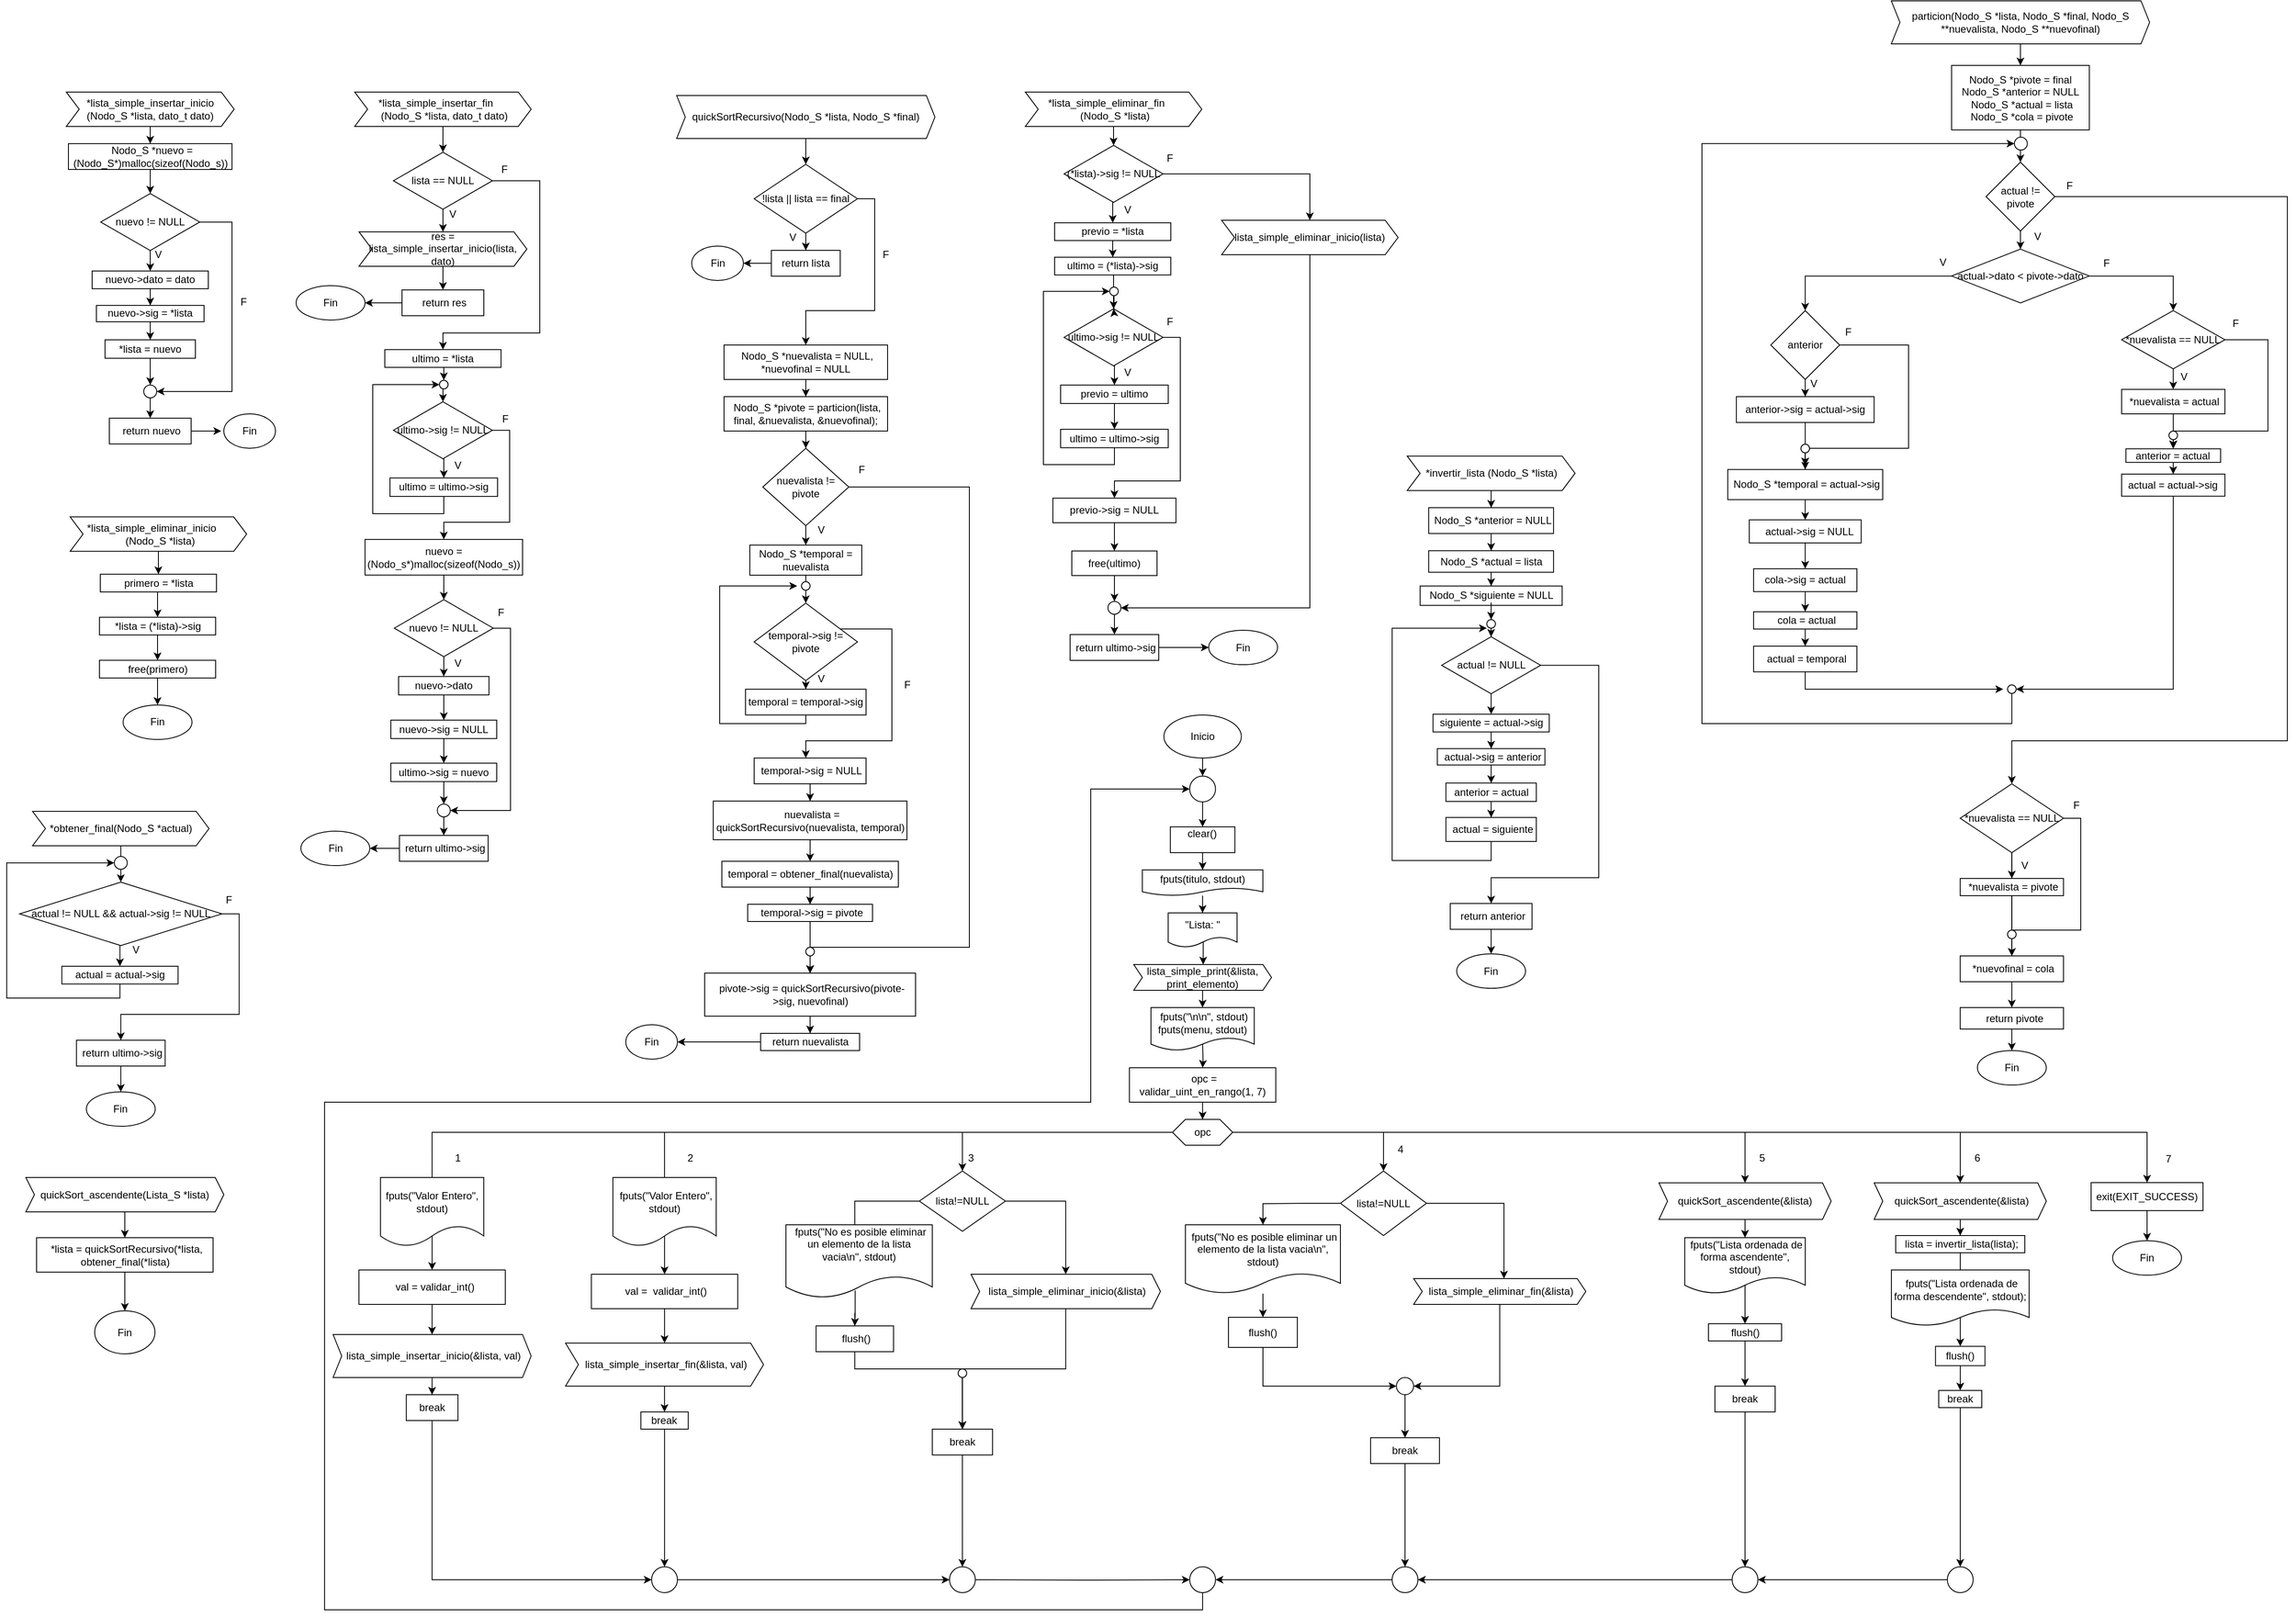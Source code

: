 <mxfile version="26.0.14">
  <diagram name="Page-1" id="j2NMP_LaJv4pGypHDmWu">
    <mxGraphModel dx="3508" dy="2400" grid="1" gridSize="10" guides="1" tooltips="1" connect="1" arrows="1" fold="1" page="1" pageScale="1" pageWidth="850" pageHeight="1100" math="0" shadow="0">
      <root>
        <mxCell id="0" />
        <mxCell id="1" parent="0" />
        <mxCell id="dVRwNLDVLL16XpuEatuR-10" value="" style="edgeStyle=orthogonalEdgeStyle;rounded=0;orthogonalLoop=1;jettySize=auto;html=1;" parent="1" source="dVRwNLDVLL16XpuEatuR-109" target="dVRwNLDVLL16XpuEatuR-9" edge="1">
          <mxGeometry relative="1" as="geometry" />
        </mxCell>
        <mxCell id="dVRwNLDVLL16XpuEatuR-5" value="clear()&lt;div&gt;&lt;br&gt;&lt;/div&gt;" style="rounded=0;whiteSpace=wrap;html=1;" parent="1" vertex="1">
          <mxGeometry x="642.43" y="890" width="75" height="30" as="geometry" />
        </mxCell>
        <mxCell id="dVRwNLDVLL16XpuEatuR-12" value="" style="edgeStyle=orthogonalEdgeStyle;rounded=0;orthogonalLoop=1;jettySize=auto;html=1;exitX=0.509;exitY=0.836;exitDx=0;exitDy=0;exitPerimeter=0;" parent="1" source="dVRwNLDVLL16XpuEatuR-9" target="dVRwNLDVLL16XpuEatuR-11" edge="1">
          <mxGeometry relative="1" as="geometry" />
        </mxCell>
        <mxCell id="dVRwNLDVLL16XpuEatuR-9" value="&quot;Lista: &quot;" style="shape=document;whiteSpace=wrap;html=1;boundedLbl=1;" parent="1" vertex="1">
          <mxGeometry x="639.93" y="990" width="80" height="40" as="geometry" />
        </mxCell>
        <mxCell id="dVRwNLDVLL16XpuEatuR-14" value="" style="edgeStyle=orthogonalEdgeStyle;rounded=0;orthogonalLoop=1;jettySize=auto;html=1;" parent="1" source="dVRwNLDVLL16XpuEatuR-11" edge="1">
          <mxGeometry relative="1" as="geometry">
            <mxPoint x="679.93" y="1100" as="targetPoint" />
          </mxGeometry>
        </mxCell>
        <mxCell id="dVRwNLDVLL16XpuEatuR-11" value="lista_simple_print(&amp;amp;lista, print_elemento)" style="shape=step;perimeter=stepPerimeter;whiteSpace=wrap;html=1;fixedSize=1;size=10;" parent="1" vertex="1">
          <mxGeometry x="599.93" y="1050" width="160" height="30" as="geometry" />
        </mxCell>
        <mxCell id="dVRwNLDVLL16XpuEatuR-17" value="" style="edgeStyle=orthogonalEdgeStyle;rounded=0;orthogonalLoop=1;jettySize=auto;html=1;" parent="1" target="dVRwNLDVLL16XpuEatuR-16" edge="1">
          <mxGeometry relative="1" as="geometry">
            <mxPoint x="679.93" y="1140" as="sourcePoint" />
          </mxGeometry>
        </mxCell>
        <mxCell id="dVRwNLDVLL16XpuEatuR-19" value="" style="edgeStyle=orthogonalEdgeStyle;rounded=0;orthogonalLoop=1;jettySize=auto;html=1;" parent="1" source="dVRwNLDVLL16XpuEatuR-16" target="dVRwNLDVLL16XpuEatuR-18" edge="1">
          <mxGeometry relative="1" as="geometry" />
        </mxCell>
        <mxCell id="dVRwNLDVLL16XpuEatuR-16" value="&amp;nbsp;opc = validar_uint_en_rango(1, 7)" style="rounded=0;whiteSpace=wrap;html=1;" parent="1" vertex="1">
          <mxGeometry x="594.93" y="1170" width="170" height="40" as="geometry" />
        </mxCell>
        <mxCell id="dVRwNLDVLL16XpuEatuR-26" style="edgeStyle=orthogonalEdgeStyle;rounded=0;orthogonalLoop=1;jettySize=auto;html=1;exitX=0;exitY=0.5;exitDx=0;exitDy=0;entryX=0.5;entryY=0;entryDx=0;entryDy=0;" parent="1" source="dVRwNLDVLL16XpuEatuR-18" target="dVRwNLDVLL16XpuEatuR-20" edge="1">
          <mxGeometry relative="1" as="geometry" />
        </mxCell>
        <mxCell id="dVRwNLDVLL16XpuEatuR-29" style="edgeStyle=orthogonalEdgeStyle;rounded=0;orthogonalLoop=1;jettySize=auto;html=1;entryX=0.5;entryY=0;entryDx=0;entryDy=0;" parent="1" source="dVRwNLDVLL16XpuEatuR-18" target="dVRwNLDVLL16XpuEatuR-27" edge="1">
          <mxGeometry relative="1" as="geometry" />
        </mxCell>
        <mxCell id="dVRwNLDVLL16XpuEatuR-34" style="edgeStyle=orthogonalEdgeStyle;rounded=0;orthogonalLoop=1;jettySize=auto;html=1;entryX=0.5;entryY=0;entryDx=0;entryDy=0;" parent="1" source="dVRwNLDVLL16XpuEatuR-18" target="dVRwNLDVLL16XpuEatuR-33" edge="1">
          <mxGeometry relative="1" as="geometry" />
        </mxCell>
        <mxCell id="dVRwNLDVLL16XpuEatuR-51" style="edgeStyle=orthogonalEdgeStyle;rounded=0;orthogonalLoop=1;jettySize=auto;html=1;exitX=1;exitY=0.5;exitDx=0;exitDy=0;entryX=0.5;entryY=0;entryDx=0;entryDy=0;" parent="1" source="dVRwNLDVLL16XpuEatuR-18" target="dVRwNLDVLL16XpuEatuR-50" edge="1">
          <mxGeometry relative="1" as="geometry" />
        </mxCell>
        <mxCell id="dVRwNLDVLL16XpuEatuR-62" style="edgeStyle=orthogonalEdgeStyle;rounded=0;orthogonalLoop=1;jettySize=auto;html=1;exitX=1;exitY=0.5;exitDx=0;exitDy=0;entryX=0.5;entryY=0;entryDx=0;entryDy=0;" parent="1" source="dVRwNLDVLL16XpuEatuR-18" target="dVRwNLDVLL16XpuEatuR-61" edge="1">
          <mxGeometry relative="1" as="geometry" />
        </mxCell>
        <mxCell id="dVRwNLDVLL16XpuEatuR-68" style="edgeStyle=orthogonalEdgeStyle;rounded=0;orthogonalLoop=1;jettySize=auto;html=1;exitX=1;exitY=0.5;exitDx=0;exitDy=0;entryX=0.5;entryY=0;entryDx=0;entryDy=0;" parent="1" source="dVRwNLDVLL16XpuEatuR-18" target="dVRwNLDVLL16XpuEatuR-67" edge="1">
          <mxGeometry relative="1" as="geometry" />
        </mxCell>
        <mxCell id="dVRwNLDVLL16XpuEatuR-77" style="edgeStyle=orthogonalEdgeStyle;rounded=0;orthogonalLoop=1;jettySize=auto;html=1;exitX=1;exitY=0.5;exitDx=0;exitDy=0;entryX=0.5;entryY=0;entryDx=0;entryDy=0;" parent="1" source="dVRwNLDVLL16XpuEatuR-18" target="dVRwNLDVLL16XpuEatuR-76" edge="1">
          <mxGeometry relative="1" as="geometry" />
        </mxCell>
        <mxCell id="dVRwNLDVLL16XpuEatuR-18" value="&lt;div&gt;opc&lt;/div&gt;" style="shape=hexagon;perimeter=hexagonPerimeter2;whiteSpace=wrap;html=1;fixedSize=1;size=15;" parent="1" vertex="1">
          <mxGeometry x="644.93" y="1230" width="70" height="30" as="geometry" />
        </mxCell>
        <mxCell id="dVRwNLDVLL16XpuEatuR-23" value="" style="edgeStyle=orthogonalEdgeStyle;rounded=0;orthogonalLoop=1;jettySize=auto;html=1;" parent="1" source="dVRwNLDVLL16XpuEatuR-20" target="dVRwNLDVLL16XpuEatuR-22" edge="1">
          <mxGeometry relative="1" as="geometry" />
        </mxCell>
        <mxCell id="dVRwNLDVLL16XpuEatuR-20" value="&amp;nbsp; val = validar_int()" style="rounded=0;whiteSpace=wrap;html=1;" parent="1" vertex="1">
          <mxGeometry x="-300.07" y="1405" width="170" height="40" as="geometry" />
        </mxCell>
        <mxCell id="dVRwNLDVLL16XpuEatuR-25" value="" style="edgeStyle=orthogonalEdgeStyle;rounded=0;orthogonalLoop=1;jettySize=auto;html=1;" parent="1" source="dVRwNLDVLL16XpuEatuR-22" target="dVRwNLDVLL16XpuEatuR-24" edge="1">
          <mxGeometry relative="1" as="geometry" />
        </mxCell>
        <mxCell id="dVRwNLDVLL16XpuEatuR-22" value="&amp;nbsp;lista_simple_insertar_inicio(&amp;amp;lista, val)" style="shape=step;perimeter=stepPerimeter;whiteSpace=wrap;html=1;fixedSize=1;size=10;" parent="1" vertex="1">
          <mxGeometry x="-330.07" y="1480" width="230" height="50" as="geometry" />
        </mxCell>
        <mxCell id="vqaLMF_8WmrHyjZItQlI-76" style="edgeStyle=orthogonalEdgeStyle;rounded=0;orthogonalLoop=1;jettySize=auto;html=1;entryX=0;entryY=0.5;entryDx=0;entryDy=0;" edge="1" parent="1" source="dVRwNLDVLL16XpuEatuR-24" target="vqaLMF_8WmrHyjZItQlI-75">
          <mxGeometry relative="1" as="geometry">
            <Array as="points">
              <mxPoint x="-215" y="1765" />
            </Array>
          </mxGeometry>
        </mxCell>
        <mxCell id="dVRwNLDVLL16XpuEatuR-24" value="break" style="rounded=0;whiteSpace=wrap;html=1;" parent="1" vertex="1">
          <mxGeometry x="-245.07" y="1550" width="60" height="30" as="geometry" />
        </mxCell>
        <mxCell id="dVRwNLDVLL16XpuEatuR-30" value="" style="edgeStyle=orthogonalEdgeStyle;rounded=0;orthogonalLoop=1;jettySize=auto;html=1;" parent="1" source="dVRwNLDVLL16XpuEatuR-27" target="dVRwNLDVLL16XpuEatuR-28" edge="1">
          <mxGeometry relative="1" as="geometry" />
        </mxCell>
        <mxCell id="dVRwNLDVLL16XpuEatuR-27" value="&amp;nbsp;&lt;span style=&quot;background-color: transparent; color: light-dark(rgb(0, 0, 0), rgb(255, 255, 255));&quot;&gt;val =&amp;nbsp; validar_int()&lt;/span&gt;" style="rounded=0;whiteSpace=wrap;html=1;" parent="1" vertex="1">
          <mxGeometry x="-30.07" y="1410" width="170" height="40" as="geometry" />
        </mxCell>
        <mxCell id="dVRwNLDVLL16XpuEatuR-32" value="" style="edgeStyle=orthogonalEdgeStyle;rounded=0;orthogonalLoop=1;jettySize=auto;html=1;" parent="1" source="dVRwNLDVLL16XpuEatuR-28" target="dVRwNLDVLL16XpuEatuR-31" edge="1">
          <mxGeometry relative="1" as="geometry" />
        </mxCell>
        <mxCell id="dVRwNLDVLL16XpuEatuR-28" value="&amp;nbsp;lista_simple_insertar_fin(&amp;amp;lista, val)" style="shape=step;perimeter=stepPerimeter;whiteSpace=wrap;html=1;fixedSize=1;size=15;" parent="1" vertex="1">
          <mxGeometry x="-60.07" y="1490" width="230" height="50" as="geometry" />
        </mxCell>
        <mxCell id="dVRwNLDVLL16XpuEatuR-84" style="edgeStyle=orthogonalEdgeStyle;rounded=0;orthogonalLoop=1;jettySize=auto;html=1;entryX=0.5;entryY=0;entryDx=0;entryDy=0;" parent="1" source="dVRwNLDVLL16XpuEatuR-31" edge="1" target="vqaLMF_8WmrHyjZItQlI-75">
          <mxGeometry relative="1" as="geometry">
            <mxPoint x="54.93" y="1760" as="targetPoint" />
          </mxGeometry>
        </mxCell>
        <mxCell id="dVRwNLDVLL16XpuEatuR-31" value="break" style="rounded=0;whiteSpace=wrap;html=1;" parent="1" vertex="1">
          <mxGeometry x="27.43" y="1570" width="55" height="20" as="geometry" />
        </mxCell>
        <mxCell id="dVRwNLDVLL16XpuEatuR-37" style="edgeStyle=orthogonalEdgeStyle;rounded=0;orthogonalLoop=1;jettySize=auto;html=1;entryX=0.5;entryY=0;entryDx=0;entryDy=0;" parent="1" source="dVRwNLDVLL16XpuEatuR-33" target="dVRwNLDVLL16XpuEatuR-36" edge="1">
          <mxGeometry relative="1" as="geometry">
            <Array as="points">
              <mxPoint x="520.93" y="1325" />
            </Array>
          </mxGeometry>
        </mxCell>
        <mxCell id="dVRwNLDVLL16XpuEatuR-39" style="edgeStyle=orthogonalEdgeStyle;rounded=0;orthogonalLoop=1;jettySize=auto;html=1;entryX=0.5;entryY=0;entryDx=0;entryDy=0;" parent="1" source="dVRwNLDVLL16XpuEatuR-33" edge="1">
          <mxGeometry relative="1" as="geometry">
            <mxPoint x="275.93" y="1405" as="targetPoint" />
            <Array as="points">
              <mxPoint x="275.93" y="1325" />
            </Array>
          </mxGeometry>
        </mxCell>
        <mxCell id="dVRwNLDVLL16XpuEatuR-33" value="lista!=NULL" style="rhombus;whiteSpace=wrap;html=1;" parent="1" vertex="1">
          <mxGeometry x="350.93" y="1290" width="100" height="70" as="geometry" />
        </mxCell>
        <mxCell id="dVRwNLDVLL16XpuEatuR-42" style="edgeStyle=orthogonalEdgeStyle;rounded=0;orthogonalLoop=1;jettySize=auto;html=1;entryX=0.5;entryY=0;entryDx=0;entryDy=0;" parent="1" source="dVRwNLDVLL16XpuEatuR-36" target="dVRwNLDVLL16XpuEatuR-40" edge="1">
          <mxGeometry relative="1" as="geometry" />
        </mxCell>
        <mxCell id="dVRwNLDVLL16XpuEatuR-36" value="&amp;nbsp;lista_simple_eliminar_inicio(&amp;amp;lista)" style="shape=step;perimeter=stepPerimeter;whiteSpace=wrap;html=1;fixedSize=1;size=10;" parent="1" vertex="1">
          <mxGeometry x="410.93" y="1410" width="220" height="40" as="geometry" />
        </mxCell>
        <mxCell id="dVRwNLDVLL16XpuEatuR-41" style="edgeStyle=orthogonalEdgeStyle;rounded=0;orthogonalLoop=1;jettySize=auto;html=1;entryX=0.5;entryY=0;entryDx=0;entryDy=0;" parent="1" source="dVRwNLDVLL16XpuEatuR-43" target="dVRwNLDVLL16XpuEatuR-40" edge="1">
          <mxGeometry relative="1" as="geometry">
            <Array as="points">
              <mxPoint x="275.93" y="1520" />
              <mxPoint x="400.93" y="1520" />
            </Array>
          </mxGeometry>
        </mxCell>
        <mxCell id="dVRwNLDVLL16XpuEatuR-85" style="edgeStyle=orthogonalEdgeStyle;rounded=0;orthogonalLoop=1;jettySize=auto;html=1;entryX=0.5;entryY=0;entryDx=0;entryDy=0;" parent="1" source="dVRwNLDVLL16XpuEatuR-40" edge="1">
          <mxGeometry relative="1" as="geometry">
            <mxPoint x="400.93" y="1750" as="targetPoint" />
          </mxGeometry>
        </mxCell>
        <mxCell id="dVRwNLDVLL16XpuEatuR-40" value="break" style="rounded=0;whiteSpace=wrap;html=1;" parent="1" vertex="1">
          <mxGeometry x="365.93" y="1590" width="70" height="30" as="geometry" />
        </mxCell>
        <mxCell id="dVRwNLDVLL16XpuEatuR-46" value="" style="edgeStyle=orthogonalEdgeStyle;rounded=0;orthogonalLoop=1;jettySize=auto;html=1;entryX=0.5;entryY=0;entryDx=0;entryDy=0;" parent="1" target="dVRwNLDVLL16XpuEatuR-40" edge="1">
          <mxGeometry relative="1" as="geometry">
            <mxPoint x="275.93" y="1455" as="sourcePoint" />
            <mxPoint x="400.93" y="1590" as="targetPoint" />
            <Array as="points">
              <mxPoint x="275.93" y="1520" />
              <mxPoint x="400.93" y="1520" />
            </Array>
          </mxGeometry>
        </mxCell>
        <mxCell id="dVRwNLDVLL16XpuEatuR-43" value="" style="ellipse;whiteSpace=wrap;html=1;aspect=fixed;" parent="1" vertex="1">
          <mxGeometry x="395.93" y="1520" width="10" height="10" as="geometry" />
        </mxCell>
        <mxCell id="dVRwNLDVLL16XpuEatuR-47" value="1" style="text;html=1;align=center;verticalAlign=middle;whiteSpace=wrap;rounded=0;" parent="1" vertex="1">
          <mxGeometry x="-215.07" y="1260" width="60" height="30" as="geometry" />
        </mxCell>
        <mxCell id="dVRwNLDVLL16XpuEatuR-48" value="2" style="text;html=1;align=center;verticalAlign=middle;whiteSpace=wrap;rounded=0;" parent="1" vertex="1">
          <mxGeometry x="54.93" y="1260" width="60" height="30" as="geometry" />
        </mxCell>
        <mxCell id="dVRwNLDVLL16XpuEatuR-49" value="3" style="text;html=1;align=center;verticalAlign=middle;whiteSpace=wrap;rounded=0;" parent="1" vertex="1">
          <mxGeometry x="380.93" y="1260" width="60" height="30" as="geometry" />
        </mxCell>
        <mxCell id="dVRwNLDVLL16XpuEatuR-104" style="edgeStyle=orthogonalEdgeStyle;rounded=0;orthogonalLoop=1;jettySize=auto;html=1;entryX=0.5;entryY=0;entryDx=0;entryDy=0;" parent="1" source="dVRwNLDVLL16XpuEatuR-50" target="dVRwNLDVLL16XpuEatuR-103" edge="1">
          <mxGeometry relative="1" as="geometry">
            <mxPoint x="730.06" y="1352.5" as="targetPoint" />
            <Array as="points">
              <mxPoint x="800" y="1327" />
              <mxPoint x="750" y="1328" />
            </Array>
          </mxGeometry>
        </mxCell>
        <mxCell id="dVRwNLDVLL16XpuEatuR-50" value="lista!=NULL" style="rhombus;whiteSpace=wrap;html=1;" parent="1" vertex="1">
          <mxGeometry x="840.06" y="1290" width="100" height="75" as="geometry" />
        </mxCell>
        <mxCell id="vqaLMF_8WmrHyjZItQlI-87" style="edgeStyle=orthogonalEdgeStyle;rounded=0;orthogonalLoop=1;jettySize=auto;html=1;entryX=1;entryY=0.5;entryDx=0;entryDy=0;" edge="1" parent="1" source="dVRwNLDVLL16XpuEatuR-52" target="dVRwNLDVLL16XpuEatuR-59">
          <mxGeometry relative="1" as="geometry" />
        </mxCell>
        <mxCell id="dVRwNLDVLL16XpuEatuR-52" value="&amp;nbsp;lista_simple_eliminar_fin(&amp;amp;lista)" style="shape=step;perimeter=stepPerimeter;whiteSpace=wrap;html=1;fixedSize=1;size=10;" parent="1" vertex="1">
          <mxGeometry x="925.06" y="1415" width="200" height="30" as="geometry" />
        </mxCell>
        <mxCell id="vqaLMF_8WmrHyjZItQlI-86" style="edgeStyle=orthogonalEdgeStyle;rounded=0;orthogonalLoop=1;jettySize=auto;html=1;entryX=0;entryY=0.5;entryDx=0;entryDy=0;" edge="1" parent="1" source="dVRwNLDVLL16XpuEatuR-53" target="dVRwNLDVLL16XpuEatuR-59">
          <mxGeometry relative="1" as="geometry">
            <Array as="points">
              <mxPoint x="750" y="1540" />
            </Array>
          </mxGeometry>
        </mxCell>
        <mxCell id="dVRwNLDVLL16XpuEatuR-53" value="&lt;div&gt;&lt;span style=&quot;background-color: transparent; color: light-dark(rgb(0, 0, 0), rgb(255, 255, 255));&quot;&gt;flush()&lt;/span&gt;&lt;/div&gt;" style="rounded=0;whiteSpace=wrap;html=1;" parent="1" vertex="1">
          <mxGeometry x="710" y="1460" width="80" height="35" as="geometry" />
        </mxCell>
        <mxCell id="dVRwNLDVLL16XpuEatuR-55" style="edgeStyle=orthogonalEdgeStyle;rounded=0;orthogonalLoop=1;jettySize=auto;html=1;" parent="1" source="dVRwNLDVLL16XpuEatuR-50" edge="1">
          <mxGeometry relative="1" as="geometry">
            <Array as="points">
              <mxPoint x="1030" y="1327" />
            </Array>
            <mxPoint x="1030" y="1415" as="targetPoint" />
          </mxGeometry>
        </mxCell>
        <mxCell id="dVRwNLDVLL16XpuEatuR-88" style="edgeStyle=orthogonalEdgeStyle;rounded=0;orthogonalLoop=1;jettySize=auto;html=1;entryX=0.5;entryY=0;entryDx=0;entryDy=0;" parent="1" source="dVRwNLDVLL16XpuEatuR-56" edge="1" target="vqaLMF_8WmrHyjZItQlI-79">
          <mxGeometry relative="1" as="geometry">
            <mxPoint x="992.06" y="1760" as="targetPoint" />
          </mxGeometry>
        </mxCell>
        <mxCell id="dVRwNLDVLL16XpuEatuR-56" value="break" style="rounded=0;whiteSpace=wrap;html=1;" parent="1" vertex="1">
          <mxGeometry x="875.06" y="1600" width="80" height="30" as="geometry" />
        </mxCell>
        <mxCell id="vqaLMF_8WmrHyjZItQlI-88" style="edgeStyle=orthogonalEdgeStyle;rounded=0;orthogonalLoop=1;jettySize=auto;html=1;" edge="1" parent="1" source="dVRwNLDVLL16XpuEatuR-59" target="dVRwNLDVLL16XpuEatuR-56">
          <mxGeometry relative="1" as="geometry" />
        </mxCell>
        <mxCell id="dVRwNLDVLL16XpuEatuR-59" value="" style="ellipse;whiteSpace=wrap;html=1;aspect=fixed;" parent="1" vertex="1">
          <mxGeometry x="905.06" y="1530" width="20" height="20" as="geometry" />
        </mxCell>
        <mxCell id="dVRwNLDVLL16XpuEatuR-64" value="" style="edgeStyle=orthogonalEdgeStyle;rounded=0;orthogonalLoop=1;jettySize=auto;html=1;exitX=0.5;exitY=0.808;exitDx=0;exitDy=0;exitPerimeter=0;" parent="1" source="dVRwNLDVLL16XpuEatuR-106" target="dVRwNLDVLL16XpuEatuR-63" edge="1">
          <mxGeometry relative="1" as="geometry" />
        </mxCell>
        <mxCell id="dVRwNLDVLL16XpuEatuR-61" value="quickSort_ascendente(&amp;amp;lista)" style="shape=step;perimeter=stepPerimeter;whiteSpace=wrap;html=1;fixedSize=1;size=10;" parent="1" vertex="1">
          <mxGeometry x="1210" y="1303.75" width="200" height="42.5" as="geometry" />
        </mxCell>
        <mxCell id="dVRwNLDVLL16XpuEatuR-66" value="" style="edgeStyle=orthogonalEdgeStyle;rounded=0;orthogonalLoop=1;jettySize=auto;html=1;" parent="1" source="dVRwNLDVLL16XpuEatuR-63" target="dVRwNLDVLL16XpuEatuR-65" edge="1">
          <mxGeometry relative="1" as="geometry" />
        </mxCell>
        <mxCell id="dVRwNLDVLL16XpuEatuR-63" value="&lt;div&gt;flush()&lt;/div&gt;" style="rounded=0;whiteSpace=wrap;html=1;" parent="1" vertex="1">
          <mxGeometry x="1267.5" y="1467.5" width="85" height="20" as="geometry" />
        </mxCell>
        <mxCell id="dVRwNLDVLL16XpuEatuR-89" style="edgeStyle=orthogonalEdgeStyle;rounded=0;orthogonalLoop=1;jettySize=auto;html=1;entryX=0.5;entryY=0;entryDx=0;entryDy=0;" parent="1" source="dVRwNLDVLL16XpuEatuR-65" edge="1" target="vqaLMF_8WmrHyjZItQlI-80">
          <mxGeometry relative="1" as="geometry">
            <mxPoint x="1310" y="1760" as="targetPoint" />
          </mxGeometry>
        </mxCell>
        <mxCell id="dVRwNLDVLL16XpuEatuR-65" value="break" style="rounded=0;whiteSpace=wrap;html=1;" parent="1" vertex="1">
          <mxGeometry x="1275" y="1540" width="70" height="30" as="geometry" />
        </mxCell>
        <mxCell id="dVRwNLDVLL16XpuEatuR-70" value="" style="edgeStyle=orthogonalEdgeStyle;rounded=0;orthogonalLoop=1;jettySize=auto;html=1;" parent="1" source="dVRwNLDVLL16XpuEatuR-67" target="dVRwNLDVLL16XpuEatuR-69" edge="1">
          <mxGeometry relative="1" as="geometry" />
        </mxCell>
        <mxCell id="dVRwNLDVLL16XpuEatuR-67" value="&amp;nbsp;quickSort_ascendente(&amp;amp;lista)" style="shape=step;perimeter=stepPerimeter;whiteSpace=wrap;html=1;fixedSize=1;size=10;" parent="1" vertex="1">
          <mxGeometry x="1460" y="1303.75" width="200" height="42.5" as="geometry" />
        </mxCell>
        <mxCell id="dVRwNLDVLL16XpuEatuR-72" value="" style="edgeStyle=orthogonalEdgeStyle;rounded=0;orthogonalLoop=1;jettySize=auto;html=1;" parent="1" source="dVRwNLDVLL16XpuEatuR-69" target="dVRwNLDVLL16XpuEatuR-71" edge="1">
          <mxGeometry relative="1" as="geometry" />
        </mxCell>
        <mxCell id="dVRwNLDVLL16XpuEatuR-69" value="&amp;nbsp;lista = invertir_lista(lista);" style="rounded=0;whiteSpace=wrap;html=1;" parent="1" vertex="1">
          <mxGeometry x="1485" y="1365" width="150" height="20" as="geometry" />
        </mxCell>
        <mxCell id="dVRwNLDVLL16XpuEatuR-74" value="" style="edgeStyle=orthogonalEdgeStyle;rounded=0;orthogonalLoop=1;jettySize=auto;html=1;" parent="1" source="dVRwNLDVLL16XpuEatuR-71" target="dVRwNLDVLL16XpuEatuR-73" edge="1">
          <mxGeometry relative="1" as="geometry" />
        </mxCell>
        <mxCell id="dVRwNLDVLL16XpuEatuR-71" value="&lt;div&gt;flush()&lt;/div&gt;" style="rounded=0;whiteSpace=wrap;html=1;" parent="1" vertex="1">
          <mxGeometry x="1531.25" y="1493.75" width="57.5" height="22.5" as="geometry" />
        </mxCell>
        <mxCell id="dVRwNLDVLL16XpuEatuR-90" style="edgeStyle=orthogonalEdgeStyle;rounded=0;orthogonalLoop=1;jettySize=auto;html=1;entryX=0.5;entryY=0;entryDx=0;entryDy=0;" parent="1" source="dVRwNLDVLL16XpuEatuR-73" edge="1" target="vqaLMF_8WmrHyjZItQlI-81">
          <mxGeometry relative="1" as="geometry">
            <mxPoint x="1560" y="1760" as="targetPoint" />
          </mxGeometry>
        </mxCell>
        <mxCell id="dVRwNLDVLL16XpuEatuR-73" value="break" style="rounded=0;whiteSpace=wrap;html=1;" parent="1" vertex="1">
          <mxGeometry x="1535" y="1545" width="50" height="20" as="geometry" />
        </mxCell>
        <mxCell id="dVRwNLDVLL16XpuEatuR-79" value="" style="edgeStyle=orthogonalEdgeStyle;rounded=0;orthogonalLoop=1;jettySize=auto;html=1;entryX=0.5;entryY=0;entryDx=0;entryDy=0;" parent="1" source="dVRwNLDVLL16XpuEatuR-76" target="vqaLMF_8WmrHyjZItQlI-68" edge="1">
          <mxGeometry relative="1" as="geometry">
            <mxPoint x="1776.956" y="1371" as="targetPoint" />
          </mxGeometry>
        </mxCell>
        <mxCell id="dVRwNLDVLL16XpuEatuR-76" value="exit(EXIT_SUCCESS)" style="rounded=0;whiteSpace=wrap;html=1;" parent="1" vertex="1">
          <mxGeometry x="1712" y="1303.5" width="130" height="32.5" as="geometry" />
        </mxCell>
        <mxCell id="dVRwNLDVLL16XpuEatuR-91" style="edgeStyle=orthogonalEdgeStyle;rounded=0;orthogonalLoop=1;jettySize=auto;html=1;exitX=0.5;exitY=1;exitDx=0;exitDy=0;entryX=0;entryY=0.5;entryDx=0;entryDy=0;" parent="1" source="dVRwNLDVLL16XpuEatuR-81" edge="1" target="vqaLMF_8WmrHyjZItQlI-69">
          <mxGeometry relative="1" as="geometry">
            <mxPoint x="669.93" y="780" as="targetPoint" />
            <Array as="points">
              <mxPoint x="680" y="1800" />
              <mxPoint x="-340" y="1800" />
              <mxPoint x="-340" y="1210" />
              <mxPoint x="550" y="1210" />
              <mxPoint x="550" y="846" />
            </Array>
          </mxGeometry>
        </mxCell>
        <mxCell id="dVRwNLDVLL16XpuEatuR-81" value="" style="ellipse;whiteSpace=wrap;html=1;aspect=fixed;" parent="1" vertex="1">
          <mxGeometry x="664.93" y="1750" width="30" height="30" as="geometry" />
        </mxCell>
        <mxCell id="vqaLMF_8WmrHyjZItQlI-72" style="edgeStyle=orthogonalEdgeStyle;rounded=0;orthogonalLoop=1;jettySize=auto;html=1;entryX=0.5;entryY=0;entryDx=0;entryDy=0;" edge="1" parent="1" source="dVRwNLDVLL16XpuEatuR-93" target="vqaLMF_8WmrHyjZItQlI-69">
          <mxGeometry relative="1" as="geometry" />
        </mxCell>
        <mxCell id="dVRwNLDVLL16XpuEatuR-93" value="Inicio" style="ellipse;whiteSpace=wrap;html=1;" parent="1" vertex="1">
          <mxGeometry x="634.93" y="760" width="90" height="50" as="geometry" />
        </mxCell>
        <mxCell id="dVRwNLDVLL16XpuEatuR-96" value="&amp;nbsp;fputs(&quot;\n\n&quot;, stdout) fputs(menu, stdout)" style="shape=document;whiteSpace=wrap;html=1;boundedLbl=1;" parent="1" vertex="1">
          <mxGeometry x="619.93" y="1100" width="120" height="50" as="geometry" />
        </mxCell>
        <mxCell id="dVRwNLDVLL16XpuEatuR-98" value="fputs(&quot;Valor Entero&quot;, stdout)" style="shape=document;whiteSpace=wrap;html=1;boundedLbl=1;" parent="1" vertex="1">
          <mxGeometry x="-275.07" y="1297.5" width="120" height="80" as="geometry" />
        </mxCell>
        <mxCell id="dVRwNLDVLL16XpuEatuR-99" value="&amp;nbsp;fputs(&quot;Valor Entero&quot;, stdout)" style="shape=document;whiteSpace=wrap;html=1;boundedLbl=1;" parent="1" vertex="1">
          <mxGeometry x="-5.07" y="1297.5" width="120" height="80" as="geometry" />
        </mxCell>
        <mxCell id="dVRwNLDVLL16XpuEatuR-102" value="" style="edgeStyle=orthogonalEdgeStyle;rounded=0;orthogonalLoop=1;jettySize=auto;html=1;exitX=0.473;exitY=0.897;exitDx=0;exitDy=0;exitPerimeter=0;" parent="1" source="dVRwNLDVLL16XpuEatuR-100" target="dVRwNLDVLL16XpuEatuR-101" edge="1">
          <mxGeometry relative="1" as="geometry">
            <Array as="points" />
          </mxGeometry>
        </mxCell>
        <mxCell id="dVRwNLDVLL16XpuEatuR-100" value="&lt;div&gt;&amp;nbsp;fputs(&quot;No es posible eliminar un elemento&amp;nbsp;&lt;span style=&quot;background-color: transparent; color: light-dark(rgb(0, 0, 0), rgb(255, 255, 255));&quot;&gt;de la lista vacia\n&quot;, stdout)&lt;/span&gt;&lt;/div&gt;&lt;div&gt;&amp;nbsp;&lt;/div&gt;" style="shape=document;whiteSpace=wrap;html=1;boundedLbl=1;" parent="1" vertex="1">
          <mxGeometry x="195.93" y="1352.5" width="170" height="85" as="geometry" />
        </mxCell>
        <mxCell id="dVRwNLDVLL16XpuEatuR-101" value="&amp;nbsp;flush()" style="rounded=0;whiteSpace=wrap;html=1;" parent="1" vertex="1">
          <mxGeometry x="230.93" y="1470" width="90" height="30" as="geometry" />
        </mxCell>
        <mxCell id="vqaLMF_8WmrHyjZItQlI-85" style="edgeStyle=orthogonalEdgeStyle;rounded=0;orthogonalLoop=1;jettySize=auto;html=1;entryX=0.5;entryY=0;entryDx=0;entryDy=0;" edge="1" parent="1" source="dVRwNLDVLL16XpuEatuR-103" target="dVRwNLDVLL16XpuEatuR-53">
          <mxGeometry relative="1" as="geometry" />
        </mxCell>
        <mxCell id="dVRwNLDVLL16XpuEatuR-103" value="&amp;nbsp;fputs(&quot;No es posible eliminar un elemento&lt;span style=&quot;color: light-dark(rgb(0, 0, 0), rgb(255, 255, 255)); background-color: transparent;&quot;&gt;&amp;nbsp;de la lista vacia\n&quot;, stdout)&lt;/span&gt;" style="shape=document;whiteSpace=wrap;html=1;boundedLbl=1;" parent="1" vertex="1">
          <mxGeometry x="660" y="1352.5" width="180" height="80" as="geometry" />
        </mxCell>
        <mxCell id="dVRwNLDVLL16XpuEatuR-107" value="" style="edgeStyle=orthogonalEdgeStyle;rounded=0;orthogonalLoop=1;jettySize=auto;html=1;" parent="1" source="dVRwNLDVLL16XpuEatuR-61" target="dVRwNLDVLL16XpuEatuR-106" edge="1">
          <mxGeometry relative="1" as="geometry">
            <mxPoint x="1310" y="1346" as="sourcePoint" />
            <mxPoint x="1310" y="1468" as="targetPoint" />
          </mxGeometry>
        </mxCell>
        <mxCell id="dVRwNLDVLL16XpuEatuR-106" value="&amp;nbsp;fputs(&quot;Lista ordenada de forma ascendente&quot;, stdout)" style="shape=document;whiteSpace=wrap;html=1;boundedLbl=1;" parent="1" vertex="1">
          <mxGeometry x="1240" y="1367.5" width="140" height="65" as="geometry" />
        </mxCell>
        <mxCell id="dVRwNLDVLL16XpuEatuR-108" value="&amp;nbsp;fputs(&quot;Lista ordenada de forma descendente&quot;, stdout);" style="shape=document;whiteSpace=wrap;html=1;boundedLbl=1;" parent="1" vertex="1">
          <mxGeometry x="1480" y="1405" width="160" height="65" as="geometry" />
        </mxCell>
        <mxCell id="dVRwNLDVLL16XpuEatuR-110" value="" style="edgeStyle=orthogonalEdgeStyle;rounded=0;orthogonalLoop=1;jettySize=auto;html=1;" parent="1" source="dVRwNLDVLL16XpuEatuR-5" target="dVRwNLDVLL16XpuEatuR-109" edge="1">
          <mxGeometry relative="1" as="geometry">
            <mxPoint x="679.93" y="920" as="sourcePoint" />
            <mxPoint x="679.93" y="990" as="targetPoint" />
          </mxGeometry>
        </mxCell>
        <mxCell id="dVRwNLDVLL16XpuEatuR-109" value="fputs(titulo, stdout)" style="shape=document;whiteSpace=wrap;html=1;boundedLbl=1;" parent="1" vertex="1">
          <mxGeometry x="609.93" y="940" width="140" height="30" as="geometry" />
        </mxCell>
        <mxCell id="7vrASGIxAu9hUajXadSG-3" value="" style="edgeStyle=orthogonalEdgeStyle;rounded=0;orthogonalLoop=1;jettySize=auto;html=1;" parent="1" source="7vrASGIxAu9hUajXadSG-1" target="7vrASGIxAu9hUajXadSG-2" edge="1">
          <mxGeometry relative="1" as="geometry" />
        </mxCell>
        <mxCell id="7vrASGIxAu9hUajXadSG-1" value="quickSortRecursivo(Nodo_S *lista, Nodo_S *final)" style="shape=step;perimeter=stepPerimeter;whiteSpace=wrap;html=1;fixedSize=1;size=10;" parent="1" vertex="1">
          <mxGeometry x="69" y="40" width="300" height="50" as="geometry" />
        </mxCell>
        <mxCell id="7vrASGIxAu9hUajXadSG-5" value="" style="edgeStyle=orthogonalEdgeStyle;rounded=0;orthogonalLoop=1;jettySize=auto;html=1;" parent="1" source="7vrASGIxAu9hUajXadSG-2" target="7vrASGIxAu9hUajXadSG-4" edge="1">
          <mxGeometry relative="1" as="geometry" />
        </mxCell>
        <mxCell id="7vrASGIxAu9hUajXadSG-11" style="edgeStyle=orthogonalEdgeStyle;rounded=0;orthogonalLoop=1;jettySize=auto;html=1;entryX=0.5;entryY=0;entryDx=0;entryDy=0;" parent="1" source="7vrASGIxAu9hUajXadSG-2" target="7vrASGIxAu9hUajXadSG-6" edge="1">
          <mxGeometry relative="1" as="geometry">
            <Array as="points">
              <mxPoint x="299" y="160" />
              <mxPoint x="299" y="290" />
              <mxPoint x="219" y="290" />
            </Array>
          </mxGeometry>
        </mxCell>
        <mxCell id="7vrASGIxAu9hUajXadSG-2" value="!lista || lista == final" style="rhombus;whiteSpace=wrap;html=1;" parent="1" vertex="1">
          <mxGeometry x="159" y="120" width="120" height="80" as="geometry" />
        </mxCell>
        <mxCell id="vqaLMF_8WmrHyjZItQlI-4" style="edgeStyle=orthogonalEdgeStyle;rounded=0;orthogonalLoop=1;jettySize=auto;html=1;" edge="1" parent="1" source="7vrASGIxAu9hUajXadSG-4" target="vqaLMF_8WmrHyjZItQlI-3">
          <mxGeometry relative="1" as="geometry" />
        </mxCell>
        <mxCell id="7vrASGIxAu9hUajXadSG-4" value="return lista" style="rounded=0;whiteSpace=wrap;html=1;" parent="1" vertex="1">
          <mxGeometry x="179" y="220" width="80" height="30" as="geometry" />
        </mxCell>
        <mxCell id="7vrASGIxAu9hUajXadSG-15" value="" style="edgeStyle=orthogonalEdgeStyle;rounded=0;orthogonalLoop=1;jettySize=auto;html=1;" parent="1" source="7vrASGIxAu9hUajXadSG-6" target="7vrASGIxAu9hUajXadSG-14" edge="1">
          <mxGeometry relative="1" as="geometry" />
        </mxCell>
        <mxCell id="7vrASGIxAu9hUajXadSG-6" value="&amp;nbsp;Nodo_S *nuevalista = NULL, *nuevofinal = NULL" style="rounded=0;whiteSpace=wrap;html=1;" parent="1" vertex="1">
          <mxGeometry x="124" y="330" width="190" height="40" as="geometry" />
        </mxCell>
        <mxCell id="7vrASGIxAu9hUajXadSG-17" value="" style="edgeStyle=orthogonalEdgeStyle;rounded=0;orthogonalLoop=1;jettySize=auto;html=1;" parent="1" source="7vrASGIxAu9hUajXadSG-14" target="7vrASGIxAu9hUajXadSG-16" edge="1">
          <mxGeometry relative="1" as="geometry" />
        </mxCell>
        <mxCell id="7vrASGIxAu9hUajXadSG-14" value="&amp;nbsp;Nodo_S *pivote = particion(lista, final, &amp;amp;nuevalista, &amp;amp;nuevofinal);" style="whiteSpace=wrap;html=1;rounded=0;" parent="1" vertex="1">
          <mxGeometry x="124" y="390" width="190" height="40" as="geometry" />
        </mxCell>
        <mxCell id="7vrASGIxAu9hUajXadSG-19" value="" style="edgeStyle=orthogonalEdgeStyle;rounded=0;orthogonalLoop=1;jettySize=auto;html=1;" parent="1" source="7vrASGIxAu9hUajXadSG-16" target="7vrASGIxAu9hUajXadSG-18" edge="1">
          <mxGeometry relative="1" as="geometry" />
        </mxCell>
        <mxCell id="7vrASGIxAu9hUajXadSG-35" style="edgeStyle=orthogonalEdgeStyle;rounded=0;orthogonalLoop=1;jettySize=auto;html=1;entryX=0.5;entryY=0;entryDx=0;entryDy=0;" parent="1" source="7vrASGIxAu9hUajXadSG-16" target="7vrASGIxAu9hUajXadSG-33" edge="1">
          <mxGeometry relative="1" as="geometry">
            <Array as="points">
              <mxPoint x="409" y="495" />
              <mxPoint x="409" y="1030" />
              <mxPoint x="224" y="1030" />
            </Array>
          </mxGeometry>
        </mxCell>
        <mxCell id="7vrASGIxAu9hUajXadSG-16" value="nuevalista != pivote" style="rhombus;whiteSpace=wrap;html=1;rounded=0;" parent="1" vertex="1">
          <mxGeometry x="169" y="450" width="100" height="90" as="geometry" />
        </mxCell>
        <mxCell id="7vrASGIxAu9hUajXadSG-21" value="" style="edgeStyle=orthogonalEdgeStyle;rounded=0;orthogonalLoop=1;jettySize=auto;html=1;" parent="1" source="7vrASGIxAu9hUajXadSG-18" target="7vrASGIxAu9hUajXadSG-20" edge="1">
          <mxGeometry relative="1" as="geometry" />
        </mxCell>
        <mxCell id="7vrASGIxAu9hUajXadSG-18" value="Nodo_S *temporal = nuevalista" style="whiteSpace=wrap;html=1;rounded=0;" parent="1" vertex="1">
          <mxGeometry x="154" y="562.5" width="130" height="35" as="geometry" />
        </mxCell>
        <mxCell id="7vrASGIxAu9hUajXadSG-23" value="" style="edgeStyle=orthogonalEdgeStyle;rounded=0;orthogonalLoop=1;jettySize=auto;html=1;" parent="1" source="7vrASGIxAu9hUajXadSG-20" target="7vrASGIxAu9hUajXadSG-22" edge="1">
          <mxGeometry relative="1" as="geometry" />
        </mxCell>
        <mxCell id="7vrASGIxAu9hUajXadSG-26" value="" style="edgeStyle=orthogonalEdgeStyle;rounded=0;orthogonalLoop=1;jettySize=auto;html=1;" parent="1" source="7vrASGIxAu9hUajXadSG-20" target="7vrASGIxAu9hUajXadSG-25" edge="1">
          <mxGeometry relative="1" as="geometry">
            <Array as="points">
              <mxPoint x="319" y="660" />
              <mxPoint x="319" y="790" />
              <mxPoint x="219" y="790" />
            </Array>
          </mxGeometry>
        </mxCell>
        <mxCell id="7vrASGIxAu9hUajXadSG-20" value="temporal-&amp;gt;sig != pivote" style="rhombus;whiteSpace=wrap;html=1;rounded=0;" parent="1" vertex="1">
          <mxGeometry x="159" y="630" width="120" height="90" as="geometry" />
        </mxCell>
        <mxCell id="7vrASGIxAu9hUajXadSG-24" style="edgeStyle=orthogonalEdgeStyle;rounded=0;orthogonalLoop=1;jettySize=auto;html=1;" parent="1" source="7vrASGIxAu9hUajXadSG-22" edge="1">
          <mxGeometry relative="1" as="geometry">
            <mxPoint x="209" y="610" as="targetPoint" />
            <Array as="points">
              <mxPoint x="219" y="770" />
              <mxPoint x="119" y="770" />
              <mxPoint x="119" y="610" />
            </Array>
          </mxGeometry>
        </mxCell>
        <mxCell id="7vrASGIxAu9hUajXadSG-22" value="temporal = temporal-&amp;gt;sig" style="whiteSpace=wrap;html=1;rounded=0;" parent="1" vertex="1">
          <mxGeometry x="149" y="730" width="140" height="30" as="geometry" />
        </mxCell>
        <mxCell id="7vrASGIxAu9hUajXadSG-28" value="" style="edgeStyle=orthogonalEdgeStyle;rounded=0;orthogonalLoop=1;jettySize=auto;html=1;" parent="1" source="7vrASGIxAu9hUajXadSG-25" target="7vrASGIxAu9hUajXadSG-27" edge="1">
          <mxGeometry relative="1" as="geometry" />
        </mxCell>
        <mxCell id="7vrASGIxAu9hUajXadSG-25" value="&amp;nbsp;temporal-&amp;gt;sig = NULL" style="whiteSpace=wrap;html=1;rounded=0;" parent="1" vertex="1">
          <mxGeometry x="159" y="810" width="130" height="30" as="geometry" />
        </mxCell>
        <mxCell id="7vrASGIxAu9hUajXadSG-30" value="" style="edgeStyle=orthogonalEdgeStyle;rounded=0;orthogonalLoop=1;jettySize=auto;html=1;" parent="1" source="7vrASGIxAu9hUajXadSG-27" target="7vrASGIxAu9hUajXadSG-29" edge="1">
          <mxGeometry relative="1" as="geometry" />
        </mxCell>
        <mxCell id="7vrASGIxAu9hUajXadSG-27" value="&amp;nbsp;nuevalista = quickSortRecursivo(nuevalista, temporal)" style="whiteSpace=wrap;html=1;rounded=0;" parent="1" vertex="1">
          <mxGeometry x="111.5" y="860" width="225" height="45" as="geometry" />
        </mxCell>
        <mxCell id="7vrASGIxAu9hUajXadSG-32" value="" style="edgeStyle=orthogonalEdgeStyle;rounded=0;orthogonalLoop=1;jettySize=auto;html=1;" parent="1" source="7vrASGIxAu9hUajXadSG-29" target="7vrASGIxAu9hUajXadSG-31" edge="1">
          <mxGeometry relative="1" as="geometry" />
        </mxCell>
        <mxCell id="7vrASGIxAu9hUajXadSG-29" value="temporal = obtener_final(nuevalista)" style="whiteSpace=wrap;html=1;rounded=0;" parent="1" vertex="1">
          <mxGeometry x="121.5" y="930" width="205" height="30" as="geometry" />
        </mxCell>
        <mxCell id="7vrASGIxAu9hUajXadSG-34" value="" style="edgeStyle=orthogonalEdgeStyle;rounded=0;orthogonalLoop=1;jettySize=auto;html=1;" parent="1" source="7vrASGIxAu9hUajXadSG-36" target="7vrASGIxAu9hUajXadSG-33" edge="1">
          <mxGeometry relative="1" as="geometry" />
        </mxCell>
        <mxCell id="7vrASGIxAu9hUajXadSG-31" value="&amp;nbsp;temporal-&amp;gt;sig = pivote" style="whiteSpace=wrap;html=1;rounded=0;" parent="1" vertex="1">
          <mxGeometry x="151.5" y="980" width="145" height="20" as="geometry" />
        </mxCell>
        <mxCell id="7vrASGIxAu9hUajXadSG-39" value="" style="edgeStyle=orthogonalEdgeStyle;rounded=0;orthogonalLoop=1;jettySize=auto;html=1;" parent="1" source="7vrASGIxAu9hUajXadSG-33" target="7vrASGIxAu9hUajXadSG-38" edge="1">
          <mxGeometry relative="1" as="geometry" />
        </mxCell>
        <mxCell id="7vrASGIxAu9hUajXadSG-33" value="&amp;nbsp;pivote-&amp;gt;sig = quickSortRecursivo(pivote-&amp;gt;sig, nuevofinal)" style="whiteSpace=wrap;html=1;rounded=0;" parent="1" vertex="1">
          <mxGeometry x="101.5" y="1060" width="245" height="50" as="geometry" />
        </mxCell>
        <mxCell id="7vrASGIxAu9hUajXadSG-37" value="" style="edgeStyle=orthogonalEdgeStyle;rounded=0;orthogonalLoop=1;jettySize=auto;html=1;" parent="1" source="7vrASGIxAu9hUajXadSG-31" edge="1">
          <mxGeometry relative="1" as="geometry">
            <mxPoint x="224" y="1000" as="sourcePoint" />
            <mxPoint x="224" y="1060" as="targetPoint" />
          </mxGeometry>
        </mxCell>
        <mxCell id="vqaLMF_8WmrHyjZItQlI-27" value="" style="edgeStyle=orthogonalEdgeStyle;rounded=0;orthogonalLoop=1;jettySize=auto;html=1;" edge="1" parent="1" source="7vrASGIxAu9hUajXadSG-36" target="7vrASGIxAu9hUajXadSG-33">
          <mxGeometry relative="1" as="geometry" />
        </mxCell>
        <mxCell id="7vrASGIxAu9hUajXadSG-36" value="" style="ellipse;whiteSpace=wrap;html=1;aspect=fixed;" parent="1" vertex="1">
          <mxGeometry x="219" y="1030" width="10" height="10" as="geometry" />
        </mxCell>
        <mxCell id="7vrASGIxAu9hUajXadSG-41" value="" style="edgeStyle=orthogonalEdgeStyle;rounded=0;orthogonalLoop=1;jettySize=auto;html=1;" parent="1" source="7vrASGIxAu9hUajXadSG-38" target="7vrASGIxAu9hUajXadSG-40" edge="1">
          <mxGeometry relative="1" as="geometry" />
        </mxCell>
        <mxCell id="7vrASGIxAu9hUajXadSG-38" value="return nuevalista" style="whiteSpace=wrap;html=1;rounded=0;" parent="1" vertex="1">
          <mxGeometry x="166.5" y="1130" width="115" height="20" as="geometry" />
        </mxCell>
        <mxCell id="7vrASGIxAu9hUajXadSG-40" value="Fin" style="ellipse;whiteSpace=wrap;html=1;" parent="1" vertex="1">
          <mxGeometry x="9.93" y="1120" width="60" height="40" as="geometry" />
        </mxCell>
        <mxCell id="7vrASGIxAu9hUajXadSG-44" value="" style="edgeStyle=orthogonalEdgeStyle;rounded=0;orthogonalLoop=1;jettySize=auto;html=1;" parent="1" source="7vrASGIxAu9hUajXadSG-42" target="7vrASGIxAu9hUajXadSG-43" edge="1">
          <mxGeometry relative="1" as="geometry" />
        </mxCell>
        <mxCell id="7vrASGIxAu9hUajXadSG-42" value="quickSort_ascendente(Lista_S *lista)" style="shape=step;perimeter=stepPerimeter;whiteSpace=wrap;html=1;fixedSize=1;size=10;" parent="1" vertex="1">
          <mxGeometry x="-687" y="1297.5" width="230" height="40" as="geometry" />
        </mxCell>
        <mxCell id="7vrASGIxAu9hUajXadSG-46" value="" style="edgeStyle=orthogonalEdgeStyle;rounded=0;orthogonalLoop=1;jettySize=auto;html=1;entryX=0.5;entryY=0;entryDx=0;entryDy=0;" parent="1" source="7vrASGIxAu9hUajXadSG-43" target="7vrASGIxAu9hUajXadSG-45" edge="1">
          <mxGeometry relative="1" as="geometry">
            <mxPoint x="-572" y="1437.5" as="targetPoint" />
          </mxGeometry>
        </mxCell>
        <mxCell id="7vrASGIxAu9hUajXadSG-43" value="&amp;nbsp;*lista = quickSortRecursivo(*lista, obtener_final(*lista)" style="whiteSpace=wrap;html=1;" parent="1" vertex="1">
          <mxGeometry x="-674.5" y="1367.5" width="205" height="40" as="geometry" />
        </mxCell>
        <mxCell id="7vrASGIxAu9hUajXadSG-45" value="Fin" style="ellipse;whiteSpace=wrap;html=1;" parent="1" vertex="1">
          <mxGeometry x="-607" y="1452.5" width="70" height="50" as="geometry" />
        </mxCell>
        <mxCell id="7vrASGIxAu9hUajXadSG-49" value="" style="edgeStyle=orthogonalEdgeStyle;rounded=0;orthogonalLoop=1;jettySize=auto;html=1;" parent="1" source="7vrASGIxAu9hUajXadSG-47" target="7vrASGIxAu9hUajXadSG-48" edge="1">
          <mxGeometry relative="1" as="geometry" />
        </mxCell>
        <mxCell id="7vrASGIxAu9hUajXadSG-47" value="*invertir_lista (Nodo_S *lista)" style="shape=step;perimeter=stepPerimeter;whiteSpace=wrap;html=1;fixedSize=1;size=15;" parent="1" vertex="1">
          <mxGeometry x="917.58" y="459.08" width="195" height="40" as="geometry" />
        </mxCell>
        <mxCell id="7vrASGIxAu9hUajXadSG-51" value="" style="edgeStyle=orthogonalEdgeStyle;rounded=0;orthogonalLoop=1;jettySize=auto;html=1;" parent="1" source="7vrASGIxAu9hUajXadSG-48" target="7vrASGIxAu9hUajXadSG-50" edge="1">
          <mxGeometry relative="1" as="geometry" />
        </mxCell>
        <mxCell id="7vrASGIxAu9hUajXadSG-48" value="&amp;nbsp;Nodo_S *anterior = NULL" style="whiteSpace=wrap;html=1;" parent="1" vertex="1">
          <mxGeometry x="942.58" y="519.08" width="145" height="30" as="geometry" />
        </mxCell>
        <mxCell id="7vrASGIxAu9hUajXadSG-53" value="" style="edgeStyle=orthogonalEdgeStyle;rounded=0;orthogonalLoop=1;jettySize=auto;html=1;" parent="1" source="7vrASGIxAu9hUajXadSG-50" target="7vrASGIxAu9hUajXadSG-52" edge="1">
          <mxGeometry relative="1" as="geometry" />
        </mxCell>
        <mxCell id="7vrASGIxAu9hUajXadSG-50" value="Nodo_S *actual = lista" style="whiteSpace=wrap;html=1;" parent="1" vertex="1">
          <mxGeometry x="942.58" y="569.08" width="145" height="25" as="geometry" />
        </mxCell>
        <mxCell id="7vrASGIxAu9hUajXadSG-55" value="" style="edgeStyle=orthogonalEdgeStyle;rounded=0;orthogonalLoop=1;jettySize=auto;html=1;" parent="1" source="vqaLMF_8WmrHyjZItQlI-28" target="7vrASGIxAu9hUajXadSG-54" edge="1">
          <mxGeometry relative="1" as="geometry" />
        </mxCell>
        <mxCell id="7vrASGIxAu9hUajXadSG-52" value="Nodo_S *siguiente = NULL" style="whiteSpace=wrap;html=1;" parent="1" vertex="1">
          <mxGeometry x="932.58" y="610.08" width="165" height="22.5" as="geometry" />
        </mxCell>
        <mxCell id="7vrASGIxAu9hUajXadSG-57" value="" style="edgeStyle=orthogonalEdgeStyle;rounded=0;orthogonalLoop=1;jettySize=auto;html=1;" parent="1" source="7vrASGIxAu9hUajXadSG-54" target="7vrASGIxAu9hUajXadSG-56" edge="1">
          <mxGeometry relative="1" as="geometry" />
        </mxCell>
        <mxCell id="7vrASGIxAu9hUajXadSG-68" style="edgeStyle=orthogonalEdgeStyle;rounded=0;orthogonalLoop=1;jettySize=auto;html=1;entryX=0.5;entryY=0;entryDx=0;entryDy=0;" parent="1" source="7vrASGIxAu9hUajXadSG-54" target="7vrASGIxAu9hUajXadSG-67" edge="1">
          <mxGeometry relative="1" as="geometry">
            <Array as="points">
              <mxPoint x="1140.08" y="702.08" />
              <mxPoint x="1140.08" y="949.08" />
              <mxPoint x="1015.08" y="949.08" />
            </Array>
          </mxGeometry>
        </mxCell>
        <mxCell id="7vrASGIxAu9hUajXadSG-54" value="actual != NULL" style="rhombus;whiteSpace=wrap;html=1;" parent="1" vertex="1">
          <mxGeometry x="957.58" y="669.08" width="115" height="66.25" as="geometry" />
        </mxCell>
        <mxCell id="7vrASGIxAu9hUajXadSG-59" value="" style="edgeStyle=orthogonalEdgeStyle;rounded=0;orthogonalLoop=1;jettySize=auto;html=1;" parent="1" source="7vrASGIxAu9hUajXadSG-56" target="7vrASGIxAu9hUajXadSG-58" edge="1">
          <mxGeometry relative="1" as="geometry" />
        </mxCell>
        <mxCell id="7vrASGIxAu9hUajXadSG-56" value="siguiente = actual-&amp;gt;sig" style="whiteSpace=wrap;html=1;" parent="1" vertex="1">
          <mxGeometry x="947.58" y="759.08" width="135" height="20.63" as="geometry" />
        </mxCell>
        <mxCell id="7vrASGIxAu9hUajXadSG-61" value="" style="edgeStyle=orthogonalEdgeStyle;rounded=0;orthogonalLoop=1;jettySize=auto;html=1;" parent="1" source="7vrASGIxAu9hUajXadSG-58" target="7vrASGIxAu9hUajXadSG-60" edge="1">
          <mxGeometry relative="1" as="geometry" />
        </mxCell>
        <mxCell id="7vrASGIxAu9hUajXadSG-58" value="&amp;nbsp;actual-&amp;gt;sig = anterior" style="whiteSpace=wrap;html=1;" parent="1" vertex="1">
          <mxGeometry x="952.58" y="799.08" width="125" height="19.05" as="geometry" />
        </mxCell>
        <mxCell id="7vrASGIxAu9hUajXadSG-63" value="" style="edgeStyle=orthogonalEdgeStyle;rounded=0;orthogonalLoop=1;jettySize=auto;html=1;" parent="1" source="7vrASGIxAu9hUajXadSG-60" target="7vrASGIxAu9hUajXadSG-62" edge="1">
          <mxGeometry relative="1" as="geometry" />
        </mxCell>
        <mxCell id="7vrASGIxAu9hUajXadSG-60" value="anterior = actual" style="whiteSpace=wrap;html=1;" parent="1" vertex="1">
          <mxGeometry x="962.58" y="839.08" width="105" height="21.42" as="geometry" />
        </mxCell>
        <mxCell id="7vrASGIxAu9hUajXadSG-64" style="edgeStyle=orthogonalEdgeStyle;rounded=0;orthogonalLoop=1;jettySize=auto;html=1;" parent="1" source="7vrASGIxAu9hUajXadSG-62" edge="1">
          <mxGeometry relative="1" as="geometry">
            <mxPoint x="1010.08" y="659.08" as="targetPoint" />
            <Array as="points">
              <mxPoint x="1015.08" y="929.08" />
              <mxPoint x="900.08" y="929.08" />
              <mxPoint x="900.08" y="659.08" />
            </Array>
          </mxGeometry>
        </mxCell>
        <mxCell id="7vrASGIxAu9hUajXadSG-62" value="&amp;nbsp;actual = siguiente" style="whiteSpace=wrap;html=1;" parent="1" vertex="1">
          <mxGeometry x="962.58" y="879.08" width="105" height="27.87" as="geometry" />
        </mxCell>
        <mxCell id="vqaLMF_8WmrHyjZItQlI-56" style="edgeStyle=orthogonalEdgeStyle;rounded=0;orthogonalLoop=1;jettySize=auto;html=1;entryX=0.5;entryY=0;entryDx=0;entryDy=0;" edge="1" parent="1" source="7vrASGIxAu9hUajXadSG-67" target="vqaLMF_8WmrHyjZItQlI-55">
          <mxGeometry relative="1" as="geometry" />
        </mxCell>
        <mxCell id="7vrASGIxAu9hUajXadSG-67" value="&amp;nbsp;return anterior" style="rounded=0;whiteSpace=wrap;html=1;" parent="1" vertex="1">
          <mxGeometry x="967.58" y="979.08" width="95" height="30" as="geometry" />
        </mxCell>
        <mxCell id="rTOMMQ8Jo1L7ph6JVHji-1" value="" style="edgeStyle=orthogonalEdgeStyle;rounded=0;orthogonalLoop=1;jettySize=auto;html=1;" parent="1" source="rTOMMQ8Jo1L7ph6JVHji-2" target="rTOMMQ8Jo1L7ph6JVHji-4" edge="1">
          <mxGeometry relative="1" as="geometry" />
        </mxCell>
        <mxCell id="rTOMMQ8Jo1L7ph6JVHji-2" value="*lista_simple_insertar_inicio (Nodo_S *lista, dato_t dato)" style="shape=step;perimeter=stepPerimeter;whiteSpace=wrap;html=1;fixedSize=1;size=15;" parent="1" vertex="1">
          <mxGeometry x="-640" y="35.95" width="195" height="40" as="geometry" />
        </mxCell>
        <mxCell id="rTOMMQ8Jo1L7ph6JVHji-3" value="" style="edgeStyle=orthogonalEdgeStyle;rounded=0;orthogonalLoop=1;jettySize=auto;html=1;entryX=0.5;entryY=0;entryDx=0;entryDy=0;" parent="1" source="rTOMMQ8Jo1L7ph6JVHji-4" target="rTOMMQ8Jo1L7ph6JVHji-11" edge="1">
          <mxGeometry relative="1" as="geometry">
            <mxPoint x="-542.5" y="145.95" as="targetPoint" />
          </mxGeometry>
        </mxCell>
        <mxCell id="rTOMMQ8Jo1L7ph6JVHji-4" value="&amp;nbsp;Nodo_S *nuevo = (Nodo_S*)malloc(sizeof(Nodo_s))" style="whiteSpace=wrap;html=1;" parent="1" vertex="1">
          <mxGeometry x="-637.5" y="95.95" width="190" height="30" as="geometry" />
        </mxCell>
        <mxCell id="rTOMMQ8Jo1L7ph6JVHji-9" value="" style="edgeStyle=orthogonalEdgeStyle;rounded=0;orthogonalLoop=1;jettySize=auto;html=1;" parent="1" source="rTOMMQ8Jo1L7ph6JVHji-11" target="rTOMMQ8Jo1L7ph6JVHji-13" edge="1">
          <mxGeometry relative="1" as="geometry" />
        </mxCell>
        <mxCell id="rTOMMQ8Jo1L7ph6JVHji-25" style="edgeStyle=orthogonalEdgeStyle;rounded=0;orthogonalLoop=1;jettySize=auto;html=1;exitX=1;exitY=0.5;exitDx=0;exitDy=0;entryX=1;entryY=0.5;entryDx=0;entryDy=0;" parent="1" source="rTOMMQ8Jo1L7ph6JVHji-11" target="rTOMMQ8Jo1L7ph6JVHji-21" edge="1">
          <mxGeometry relative="1" as="geometry">
            <Array as="points">
              <mxPoint x="-447.5" y="186.95" />
              <mxPoint x="-447.5" y="383.95" />
            </Array>
          </mxGeometry>
        </mxCell>
        <mxCell id="rTOMMQ8Jo1L7ph6JVHji-11" value="nuevo != NULL" style="rhombus;whiteSpace=wrap;html=1;" parent="1" vertex="1">
          <mxGeometry x="-600" y="153.95" width="115" height="66.25" as="geometry" />
        </mxCell>
        <mxCell id="rTOMMQ8Jo1L7ph6JVHji-12" value="" style="edgeStyle=orthogonalEdgeStyle;rounded=0;orthogonalLoop=1;jettySize=auto;html=1;" parent="1" source="rTOMMQ8Jo1L7ph6JVHji-13" target="rTOMMQ8Jo1L7ph6JVHji-15" edge="1">
          <mxGeometry relative="1" as="geometry" />
        </mxCell>
        <mxCell id="rTOMMQ8Jo1L7ph6JVHji-13" value="nuevo-&amp;gt;dato = dato" style="whiteSpace=wrap;html=1;" parent="1" vertex="1">
          <mxGeometry x="-610" y="243.95" width="135" height="20.63" as="geometry" />
        </mxCell>
        <mxCell id="rTOMMQ8Jo1L7ph6JVHji-14" value="" style="edgeStyle=orthogonalEdgeStyle;rounded=0;orthogonalLoop=1;jettySize=auto;html=1;" parent="1" source="rTOMMQ8Jo1L7ph6JVHji-15" target="rTOMMQ8Jo1L7ph6JVHji-17" edge="1">
          <mxGeometry relative="1" as="geometry" />
        </mxCell>
        <mxCell id="rTOMMQ8Jo1L7ph6JVHji-15" value="nuevo-&amp;gt;sig = *lista" style="whiteSpace=wrap;html=1;" parent="1" vertex="1">
          <mxGeometry x="-605" y="283.95" width="125" height="19.05" as="geometry" />
        </mxCell>
        <mxCell id="rTOMMQ8Jo1L7ph6JVHji-23" style="edgeStyle=orthogonalEdgeStyle;rounded=0;orthogonalLoop=1;jettySize=auto;html=1;exitX=0.5;exitY=1;exitDx=0;exitDy=0;entryX=0.5;entryY=0;entryDx=0;entryDy=0;" parent="1" source="rTOMMQ8Jo1L7ph6JVHji-17" target="rTOMMQ8Jo1L7ph6JVHji-21" edge="1">
          <mxGeometry relative="1" as="geometry" />
        </mxCell>
        <mxCell id="rTOMMQ8Jo1L7ph6JVHji-17" value="*lista = nuevo" style="whiteSpace=wrap;html=1;" parent="1" vertex="1">
          <mxGeometry x="-595" y="323.95" width="105" height="21.42" as="geometry" />
        </mxCell>
        <mxCell id="vqaLMF_8WmrHyjZItQlI-14" style="edgeStyle=orthogonalEdgeStyle;rounded=0;orthogonalLoop=1;jettySize=auto;html=1;" edge="1" parent="1" source="rTOMMQ8Jo1L7ph6JVHji-20">
          <mxGeometry relative="1" as="geometry">
            <mxPoint x="-460" y="430" as="targetPoint" />
          </mxGeometry>
        </mxCell>
        <mxCell id="rTOMMQ8Jo1L7ph6JVHji-20" value="&amp;nbsp;return nuevo" style="rounded=0;whiteSpace=wrap;html=1;" parent="1" vertex="1">
          <mxGeometry x="-590" y="415" width="95" height="30" as="geometry" />
        </mxCell>
        <mxCell id="rTOMMQ8Jo1L7ph6JVHji-24" style="edgeStyle=orthogonalEdgeStyle;rounded=0;orthogonalLoop=1;jettySize=auto;html=1;exitX=0.5;exitY=1;exitDx=0;exitDy=0;entryX=0.5;entryY=0;entryDx=0;entryDy=0;" parent="1" source="rTOMMQ8Jo1L7ph6JVHji-21" target="rTOMMQ8Jo1L7ph6JVHji-20" edge="1">
          <mxGeometry relative="1" as="geometry" />
        </mxCell>
        <mxCell id="rTOMMQ8Jo1L7ph6JVHji-21" value="" style="ellipse;whiteSpace=wrap;html=1;aspect=fixed;" parent="1" vertex="1">
          <mxGeometry x="-550" y="376.45" width="15" height="15" as="geometry" />
        </mxCell>
        <mxCell id="rTOMMQ8Jo1L7ph6JVHji-42" style="edgeStyle=orthogonalEdgeStyle;rounded=0;orthogonalLoop=1;jettySize=auto;html=1;exitX=0.5;exitY=1;exitDx=0;exitDy=0;entryX=0.5;entryY=0;entryDx=0;entryDy=0;" parent="1" source="rTOMMQ8Jo1L7ph6JVHji-27" target="rTOMMQ8Jo1L7ph6JVHji-32" edge="1">
          <mxGeometry relative="1" as="geometry" />
        </mxCell>
        <mxCell id="rTOMMQ8Jo1L7ph6JVHji-27" value="*lista_simple_insertar_fin&amp;nbsp; &amp;nbsp; &amp;nbsp; &amp;nbsp;(Nodo_S *lista, dato_t dato)" style="shape=step;perimeter=stepPerimeter;whiteSpace=wrap;html=1;fixedSize=1;size=15;" parent="1" vertex="1">
          <mxGeometry x="-305" y="35.95" width="205" height="40" as="geometry" />
        </mxCell>
        <mxCell id="rTOMMQ8Jo1L7ph6JVHji-45" style="edgeStyle=orthogonalEdgeStyle;rounded=0;orthogonalLoop=1;jettySize=auto;html=1;exitX=0.5;exitY=1;exitDx=0;exitDy=0;entryX=0.5;entryY=0;entryDx=0;entryDy=0;" parent="1" source="rTOMMQ8Jo1L7ph6JVHji-32" target="rTOMMQ8Jo1L7ph6JVHji-44" edge="1">
          <mxGeometry relative="1" as="geometry" />
        </mxCell>
        <mxCell id="rTOMMQ8Jo1L7ph6JVHji-51" style="edgeStyle=orthogonalEdgeStyle;rounded=0;orthogonalLoop=1;jettySize=auto;html=1;exitX=1;exitY=0.5;exitDx=0;exitDy=0;entryX=0.5;entryY=0;entryDx=0;entryDy=0;" parent="1" source="rTOMMQ8Jo1L7ph6JVHji-32" target="rTOMMQ8Jo1L7ph6JVHji-34" edge="1">
          <mxGeometry relative="1" as="geometry">
            <Array as="points">
              <mxPoint x="-90" y="138.95" />
              <mxPoint x="-90" y="315.95" />
              <mxPoint x="-202" y="315.95" />
            </Array>
          </mxGeometry>
        </mxCell>
        <mxCell id="rTOMMQ8Jo1L7ph6JVHji-32" value="lista == NULL" style="rhombus;whiteSpace=wrap;html=1;" parent="1" vertex="1">
          <mxGeometry x="-260" y="105.95" width="115" height="66.25" as="geometry" />
        </mxCell>
        <mxCell id="rTOMMQ8Jo1L7ph6JVHji-53" style="edgeStyle=orthogonalEdgeStyle;rounded=0;orthogonalLoop=1;jettySize=auto;html=1;exitX=0.5;exitY=1;exitDx=0;exitDy=0;entryX=0.5;entryY=0;entryDx=0;entryDy=0;" parent="1" source="vqaLMF_8WmrHyjZItQlI-17" target="rTOMMQ8Jo1L7ph6JVHji-52" edge="1">
          <mxGeometry relative="1" as="geometry" />
        </mxCell>
        <mxCell id="rTOMMQ8Jo1L7ph6JVHji-34" value="ultimo = *lista" style="whiteSpace=wrap;html=1;" parent="1" vertex="1">
          <mxGeometry x="-270" y="335.32" width="135" height="20.63" as="geometry" />
        </mxCell>
        <mxCell id="rTOMMQ8Jo1L7ph6JVHji-37" style="edgeStyle=orthogonalEdgeStyle;rounded=0;orthogonalLoop=1;jettySize=auto;html=1;exitX=0.5;exitY=1;exitDx=0;exitDy=0;entryX=0.5;entryY=0;entryDx=0;entryDy=0;" parent="1" source="rTOMMQ8Jo1L7ph6JVHji-38" target="rTOMMQ8Jo1L7ph6JVHji-41" edge="1">
          <mxGeometry relative="1" as="geometry" />
        </mxCell>
        <mxCell id="rTOMMQ8Jo1L7ph6JVHji-38" value="ultimo-&amp;gt;sig = nuevo" style="whiteSpace=wrap;html=1;" parent="1" vertex="1">
          <mxGeometry x="-263" y="815.95" width="123" height="21.42" as="geometry" />
        </mxCell>
        <mxCell id="vqaLMF_8WmrHyjZItQlI-60" style="edgeStyle=orthogonalEdgeStyle;rounded=0;orthogonalLoop=1;jettySize=auto;html=1;entryX=1;entryY=0.5;entryDx=0;entryDy=0;" edge="1" parent="1" source="rTOMMQ8Jo1L7ph6JVHji-39" target="vqaLMF_8WmrHyjZItQlI-59">
          <mxGeometry relative="1" as="geometry" />
        </mxCell>
        <mxCell id="rTOMMQ8Jo1L7ph6JVHji-39" value="&amp;nbsp;return ultimo-&amp;gt;sig" style="rounded=0;whiteSpace=wrap;html=1;" parent="1" vertex="1">
          <mxGeometry x="-253" y="900" width="103" height="30" as="geometry" />
        </mxCell>
        <mxCell id="rTOMMQ8Jo1L7ph6JVHji-40" style="edgeStyle=orthogonalEdgeStyle;rounded=0;orthogonalLoop=1;jettySize=auto;html=1;exitX=0.5;exitY=1;exitDx=0;exitDy=0;entryX=0.5;entryY=0;entryDx=0;entryDy=0;" parent="1" source="rTOMMQ8Jo1L7ph6JVHji-41" target="rTOMMQ8Jo1L7ph6JVHji-39" edge="1">
          <mxGeometry relative="1" as="geometry" />
        </mxCell>
        <mxCell id="rTOMMQ8Jo1L7ph6JVHji-41" value="" style="ellipse;whiteSpace=wrap;html=1;aspect=fixed;" parent="1" vertex="1">
          <mxGeometry x="-209" y="863.45" width="15" height="15" as="geometry" />
        </mxCell>
        <mxCell id="rTOMMQ8Jo1L7ph6JVHji-47" style="edgeStyle=orthogonalEdgeStyle;rounded=0;orthogonalLoop=1;jettySize=auto;html=1;exitX=0.5;exitY=1;exitDx=0;exitDy=0;" parent="1" source="rTOMMQ8Jo1L7ph6JVHji-44" edge="1">
          <mxGeometry relative="1" as="geometry">
            <mxPoint x="-202.059" y="238.597" as="targetPoint" />
          </mxGeometry>
        </mxCell>
        <mxCell id="rTOMMQ8Jo1L7ph6JVHji-49" style="edgeStyle=orthogonalEdgeStyle;rounded=0;orthogonalLoop=1;jettySize=auto;html=1;exitX=0.5;exitY=1;exitDx=0;exitDy=0;entryX=0.5;entryY=0;entryDx=0;entryDy=0;" parent="1" source="rTOMMQ8Jo1L7ph6JVHji-44" target="rTOMMQ8Jo1L7ph6JVHji-50" edge="1">
          <mxGeometry relative="1" as="geometry">
            <mxPoint x="-202.5" y="258.4" as="targetPoint" />
          </mxGeometry>
        </mxCell>
        <mxCell id="rTOMMQ8Jo1L7ph6JVHji-44" value="res = lista_simple_insertar_inicio(lista, dato)" style="shape=step;perimeter=stepPerimeter;whiteSpace=wrap;html=1;fixedSize=1;size=15;" parent="1" vertex="1">
          <mxGeometry x="-300" y="198.45" width="195" height="40" as="geometry" />
        </mxCell>
        <mxCell id="vqaLMF_8WmrHyjZItQlI-63" style="edgeStyle=orthogonalEdgeStyle;rounded=0;orthogonalLoop=1;jettySize=auto;html=1;entryX=1;entryY=0.5;entryDx=0;entryDy=0;" edge="1" parent="1" source="rTOMMQ8Jo1L7ph6JVHji-50" target="vqaLMF_8WmrHyjZItQlI-62">
          <mxGeometry relative="1" as="geometry" />
        </mxCell>
        <mxCell id="rTOMMQ8Jo1L7ph6JVHji-50" value="&amp;nbsp;return res" style="rounded=0;whiteSpace=wrap;html=1;" parent="1" vertex="1">
          <mxGeometry x="-250" y="265.95" width="95" height="30" as="geometry" />
        </mxCell>
        <mxCell id="rTOMMQ8Jo1L7ph6JVHji-55" style="edgeStyle=orthogonalEdgeStyle;rounded=0;orthogonalLoop=1;jettySize=auto;html=1;exitX=0.5;exitY=1;exitDx=0;exitDy=0;entryX=0.5;entryY=0;entryDx=0;entryDy=0;" parent="1" source="rTOMMQ8Jo1L7ph6JVHji-52" target="rTOMMQ8Jo1L7ph6JVHji-54" edge="1">
          <mxGeometry relative="1" as="geometry" />
        </mxCell>
        <mxCell id="rTOMMQ8Jo1L7ph6JVHji-58" style="edgeStyle=orthogonalEdgeStyle;rounded=0;orthogonalLoop=1;jettySize=auto;html=1;exitX=1;exitY=0.5;exitDx=0;exitDy=0;entryX=0.5;entryY=0;entryDx=0;entryDy=0;" parent="1" source="rTOMMQ8Jo1L7ph6JVHji-52" target="rTOMMQ8Jo1L7ph6JVHji-57" edge="1">
          <mxGeometry relative="1" as="geometry">
            <Array as="points">
              <mxPoint x="-125" y="428.95" />
              <mxPoint x="-125" y="535.95" />
              <mxPoint x="-201" y="535.95" />
            </Array>
          </mxGeometry>
        </mxCell>
        <mxCell id="rTOMMQ8Jo1L7ph6JVHji-52" value="ultimo-&amp;gt;sig != NULL" style="rhombus;whiteSpace=wrap;html=1;" parent="1" vertex="1">
          <mxGeometry x="-260" y="395.95" width="115" height="66.25" as="geometry" />
        </mxCell>
        <mxCell id="rTOMMQ8Jo1L7ph6JVHji-56" style="edgeStyle=orthogonalEdgeStyle;rounded=0;orthogonalLoop=1;jettySize=auto;html=1;exitX=0.5;exitY=1;exitDx=0;exitDy=0;entryX=0;entryY=0.5;entryDx=0;entryDy=0;" parent="1" source="rTOMMQ8Jo1L7ph6JVHji-54" edge="1" target="vqaLMF_8WmrHyjZItQlI-17">
          <mxGeometry relative="1" as="geometry">
            <mxPoint x="-210" y="385.95" as="targetPoint" />
            <Array as="points">
              <mxPoint x="-201" y="525.95" />
              <mxPoint x="-284" y="525.95" />
              <mxPoint x="-284" y="375.95" />
            </Array>
          </mxGeometry>
        </mxCell>
        <mxCell id="rTOMMQ8Jo1L7ph6JVHji-54" value="ultimo = ultimo-&amp;gt;sig" style="whiteSpace=wrap;html=1;" parent="1" vertex="1">
          <mxGeometry x="-264" y="484.53" width="125" height="21.42" as="geometry" />
        </mxCell>
        <mxCell id="rTOMMQ8Jo1L7ph6JVHji-60" style="edgeStyle=orthogonalEdgeStyle;rounded=0;orthogonalLoop=1;jettySize=auto;html=1;exitX=0.5;exitY=1;exitDx=0;exitDy=0;entryX=0.5;entryY=0;entryDx=0;entryDy=0;" parent="1" source="rTOMMQ8Jo1L7ph6JVHji-57" target="rTOMMQ8Jo1L7ph6JVHji-59" edge="1">
          <mxGeometry relative="1" as="geometry" />
        </mxCell>
        <mxCell id="rTOMMQ8Jo1L7ph6JVHji-57" value="nuevo = (Nodo_s*)malloc(sizeof(Nodo_s))" style="whiteSpace=wrap;html=1;" parent="1" vertex="1">
          <mxGeometry x="-293" y="555.95" width="183" height="41.42" as="geometry" />
        </mxCell>
        <mxCell id="rTOMMQ8Jo1L7ph6JVHji-63" style="edgeStyle=orthogonalEdgeStyle;rounded=0;orthogonalLoop=1;jettySize=auto;html=1;exitX=0.5;exitY=1;exitDx=0;exitDy=0;entryX=0.5;entryY=0;entryDx=0;entryDy=0;" parent="1" source="rTOMMQ8Jo1L7ph6JVHji-59" target="rTOMMQ8Jo1L7ph6JVHji-62" edge="1">
          <mxGeometry relative="1" as="geometry" />
        </mxCell>
        <mxCell id="rTOMMQ8Jo1L7ph6JVHji-66" style="edgeStyle=orthogonalEdgeStyle;rounded=0;orthogonalLoop=1;jettySize=auto;html=1;exitX=1;exitY=0.5;exitDx=0;exitDy=0;entryX=1;entryY=0.5;entryDx=0;entryDy=0;" parent="1" source="rTOMMQ8Jo1L7ph6JVHji-59" target="rTOMMQ8Jo1L7ph6JVHji-41" edge="1">
          <mxGeometry relative="1" as="geometry" />
        </mxCell>
        <mxCell id="rTOMMQ8Jo1L7ph6JVHji-59" value="nuevo != NULL" style="rhombus;whiteSpace=wrap;html=1;" parent="1" vertex="1">
          <mxGeometry x="-259" y="625.95" width="115" height="66.25" as="geometry" />
        </mxCell>
        <mxCell id="rTOMMQ8Jo1L7ph6JVHji-65" style="edgeStyle=orthogonalEdgeStyle;rounded=0;orthogonalLoop=1;jettySize=auto;html=1;exitX=0.5;exitY=1;exitDx=0;exitDy=0;entryX=0.5;entryY=0;entryDx=0;entryDy=0;" parent="1" source="rTOMMQ8Jo1L7ph6JVHji-61" target="rTOMMQ8Jo1L7ph6JVHji-38" edge="1">
          <mxGeometry relative="1" as="geometry" />
        </mxCell>
        <mxCell id="rTOMMQ8Jo1L7ph6JVHji-61" value="nuevo-&amp;gt;sig = NULL" style="whiteSpace=wrap;html=1;" parent="1" vertex="1">
          <mxGeometry x="-263" y="765.95" width="123" height="21.42" as="geometry" />
        </mxCell>
        <mxCell id="rTOMMQ8Jo1L7ph6JVHji-64" style="edgeStyle=orthogonalEdgeStyle;rounded=0;orthogonalLoop=1;jettySize=auto;html=1;exitX=0.5;exitY=1;exitDx=0;exitDy=0;entryX=0.5;entryY=0;entryDx=0;entryDy=0;" parent="1" source="rTOMMQ8Jo1L7ph6JVHji-62" target="rTOMMQ8Jo1L7ph6JVHji-61" edge="1">
          <mxGeometry relative="1" as="geometry" />
        </mxCell>
        <mxCell id="rTOMMQ8Jo1L7ph6JVHji-62" value="nuevo-&amp;gt;dato" style="whiteSpace=wrap;html=1;" parent="1" vertex="1">
          <mxGeometry x="-254" y="715.24" width="105" height="21.42" as="geometry" />
        </mxCell>
        <mxCell id="rTOMMQ8Jo1L7ph6JVHji-98" style="edgeStyle=orthogonalEdgeStyle;rounded=0;orthogonalLoop=1;jettySize=auto;html=1;exitX=0.5;exitY=1;exitDx=0;exitDy=0;entryX=0.5;entryY=0;entryDx=0;entryDy=0;" parent="1" source="rTOMMQ8Jo1L7ph6JVHji-68" target="rTOMMQ8Jo1L7ph6JVHji-97" edge="1">
          <mxGeometry relative="1" as="geometry" />
        </mxCell>
        <mxCell id="rTOMMQ8Jo1L7ph6JVHji-68" value="*lista_simple_eliminar_inicio&amp;nbsp; &amp;nbsp; &amp;nbsp; &amp;nbsp;(Nodo_S *lista)" style="shape=step;perimeter=stepPerimeter;whiteSpace=wrap;html=1;fixedSize=1;size=15;" parent="1" vertex="1">
          <mxGeometry x="-635.5" y="529.78" width="205" height="40" as="geometry" />
        </mxCell>
        <mxCell id="rTOMMQ8Jo1L7ph6JVHji-101" style="edgeStyle=orthogonalEdgeStyle;rounded=0;orthogonalLoop=1;jettySize=auto;html=1;exitX=0.5;exitY=1;exitDx=0;exitDy=0;entryX=0.5;entryY=0;entryDx=0;entryDy=0;" parent="1" source="rTOMMQ8Jo1L7ph6JVHji-97" target="rTOMMQ8Jo1L7ph6JVHji-99" edge="1">
          <mxGeometry relative="1" as="geometry" />
        </mxCell>
        <mxCell id="rTOMMQ8Jo1L7ph6JVHji-97" value="primero = *lista" style="whiteSpace=wrap;html=1;" parent="1" vertex="1">
          <mxGeometry x="-600.5" y="596.37" width="135" height="20.63" as="geometry" />
        </mxCell>
        <mxCell id="rTOMMQ8Jo1L7ph6JVHji-102" style="edgeStyle=orthogonalEdgeStyle;rounded=0;orthogonalLoop=1;jettySize=auto;html=1;exitX=0.5;exitY=1;exitDx=0;exitDy=0;entryX=0.5;entryY=0;entryDx=0;entryDy=0;" parent="1" source="rTOMMQ8Jo1L7ph6JVHji-99" target="rTOMMQ8Jo1L7ph6JVHji-100" edge="1">
          <mxGeometry relative="1" as="geometry" />
        </mxCell>
        <mxCell id="rTOMMQ8Jo1L7ph6JVHji-99" value="*lista = (*lista)-&amp;gt;sig" style="whiteSpace=wrap;html=1;" parent="1" vertex="1">
          <mxGeometry x="-601.5" y="646.37" width="135" height="20.63" as="geometry" />
        </mxCell>
        <mxCell id="rTOMMQ8Jo1L7ph6JVHji-105" style="edgeStyle=orthogonalEdgeStyle;rounded=0;orthogonalLoop=1;jettySize=auto;html=1;exitX=0.5;exitY=1;exitDx=0;exitDy=0;entryX=0.5;entryY=0;entryDx=0;entryDy=0;" parent="1" source="rTOMMQ8Jo1L7ph6JVHji-100" target="vqaLMF_8WmrHyjZItQlI-57" edge="1">
          <mxGeometry relative="1" as="geometry">
            <mxPoint x="-534" y="746.37" as="targetPoint" />
          </mxGeometry>
        </mxCell>
        <mxCell id="rTOMMQ8Jo1L7ph6JVHji-100" value="free(primero)" style="whiteSpace=wrap;html=1;" parent="1" vertex="1">
          <mxGeometry x="-601.5" y="696.37" width="135" height="20.63" as="geometry" />
        </mxCell>
        <mxCell id="rTOMMQ8Jo1L7ph6JVHji-106" style="edgeStyle=orthogonalEdgeStyle;rounded=0;orthogonalLoop=1;jettySize=auto;html=1;exitX=0.5;exitY=1;exitDx=0;exitDy=0;entryX=0.5;entryY=0;entryDx=0;entryDy=0;" parent="1" source="rTOMMQ8Jo1L7ph6JVHji-107" target="rTOMMQ8Jo1L7ph6JVHji-110" edge="1">
          <mxGeometry relative="1" as="geometry" />
        </mxCell>
        <mxCell id="rTOMMQ8Jo1L7ph6JVHji-107" value="*lista_simple_eliminar_fin&amp;nbsp; &amp;nbsp; &amp;nbsp; &amp;nbsp;(Nodo_S *lista)" style="shape=step;perimeter=stepPerimeter;whiteSpace=wrap;html=1;fixedSize=1;size=15;" parent="1" vertex="1">
          <mxGeometry x="474" y="35.95" width="205" height="40" as="geometry" />
        </mxCell>
        <mxCell id="rTOMMQ8Jo1L7ph6JVHji-137" style="edgeStyle=orthogonalEdgeStyle;rounded=0;orthogonalLoop=1;jettySize=auto;html=1;exitX=0.5;exitY=1;exitDx=0;exitDy=0;entryX=0.5;entryY=0;entryDx=0;entryDy=0;" parent="1" source="rTOMMQ8Jo1L7ph6JVHji-110" target="rTOMMQ8Jo1L7ph6JVHji-136" edge="1">
          <mxGeometry relative="1" as="geometry" />
        </mxCell>
        <mxCell id="rTOMMQ8Jo1L7ph6JVHji-154" style="edgeStyle=orthogonalEdgeStyle;rounded=0;orthogonalLoop=1;jettySize=auto;html=1;exitX=1;exitY=0.5;exitDx=0;exitDy=0;entryX=0.5;entryY=0;entryDx=0;entryDy=0;" parent="1" source="rTOMMQ8Jo1L7ph6JVHji-110" target="rTOMMQ8Jo1L7ph6JVHji-155" edge="1">
          <mxGeometry relative="1" as="geometry">
            <mxPoint x="799.5" y="187.95" as="targetPoint" />
          </mxGeometry>
        </mxCell>
        <mxCell id="rTOMMQ8Jo1L7ph6JVHji-110" value="(*lista)-&amp;gt;sig != NULL" style="rhombus;whiteSpace=wrap;html=1;" parent="1" vertex="1">
          <mxGeometry x="519" y="97.95" width="115" height="66.25" as="geometry" />
        </mxCell>
        <mxCell id="vqaLMF_8WmrHyjZItQlI-51" style="edgeStyle=orthogonalEdgeStyle;rounded=0;orthogonalLoop=1;jettySize=auto;html=1;entryX=0;entryY=0.5;entryDx=0;entryDy=0;" edge="1" parent="1" source="rTOMMQ8Jo1L7ph6JVHji-115" target="vqaLMF_8WmrHyjZItQlI-50">
          <mxGeometry relative="1" as="geometry" />
        </mxCell>
        <mxCell id="rTOMMQ8Jo1L7ph6JVHji-115" value="&amp;nbsp;return ultimo-&amp;gt;sig" style="rounded=0;whiteSpace=wrap;html=1;" parent="1" vertex="1">
          <mxGeometry x="526" y="666.5" width="103" height="30" as="geometry" />
        </mxCell>
        <mxCell id="rTOMMQ8Jo1L7ph6JVHji-116" style="edgeStyle=orthogonalEdgeStyle;rounded=0;orthogonalLoop=1;jettySize=auto;html=1;exitX=0.5;exitY=1;exitDx=0;exitDy=0;entryX=0.5;entryY=0;entryDx=0;entryDy=0;" parent="1" source="rTOMMQ8Jo1L7ph6JVHji-117" target="rTOMMQ8Jo1L7ph6JVHji-115" edge="1">
          <mxGeometry relative="1" as="geometry" />
        </mxCell>
        <mxCell id="rTOMMQ8Jo1L7ph6JVHji-117" value="" style="ellipse;whiteSpace=wrap;html=1;aspect=fixed;" parent="1" vertex="1">
          <mxGeometry x="570" y="627.95" width="15" height="15" as="geometry" />
        </mxCell>
        <mxCell id="rTOMMQ8Jo1L7ph6JVHji-118" style="edgeStyle=orthogonalEdgeStyle;rounded=0;orthogonalLoop=1;jettySize=auto;html=1;exitX=0.5;exitY=1;exitDx=0;exitDy=0;" parent="1" edge="1">
          <mxGeometry relative="1" as="geometry">
            <mxPoint x="576.941" y="230.597" as="targetPoint" />
            <mxPoint x="576.5" y="230.45" as="sourcePoint" />
          </mxGeometry>
        </mxCell>
        <mxCell id="rTOMMQ8Jo1L7ph6JVHji-156" style="edgeStyle=orthogonalEdgeStyle;rounded=0;orthogonalLoop=1;jettySize=auto;html=1;exitX=0.5;exitY=1;exitDx=0;exitDy=0;entryX=0.5;entryY=0;entryDx=0;entryDy=0;" parent="1" source="rTOMMQ8Jo1L7ph6JVHji-128" target="rTOMMQ8Jo1L7ph6JVHji-117" edge="1">
          <mxGeometry relative="1" as="geometry" />
        </mxCell>
        <mxCell id="rTOMMQ8Jo1L7ph6JVHji-128" value="free(ultimo)" style="whiteSpace=wrap;html=1;" parent="1" vertex="1">
          <mxGeometry x="528" y="569.37" width="99" height="28.58" as="geometry" />
        </mxCell>
        <mxCell id="rTOMMQ8Jo1L7ph6JVHji-139" style="edgeStyle=orthogonalEdgeStyle;rounded=0;orthogonalLoop=1;jettySize=auto;html=1;exitX=0.5;exitY=1;exitDx=0;exitDy=0;" parent="1" source="rTOMMQ8Jo1L7ph6JVHji-136" target="rTOMMQ8Jo1L7ph6JVHji-138" edge="1">
          <mxGeometry relative="1" as="geometry" />
        </mxCell>
        <mxCell id="rTOMMQ8Jo1L7ph6JVHji-136" value="previo = *lista" style="whiteSpace=wrap;html=1;" parent="1" vertex="1">
          <mxGeometry x="508" y="187.95" width="135" height="20.63" as="geometry" />
        </mxCell>
        <mxCell id="rTOMMQ8Jo1L7ph6JVHji-144" style="edgeStyle=orthogonalEdgeStyle;rounded=0;orthogonalLoop=1;jettySize=auto;html=1;exitX=0.5;exitY=1;exitDx=0;exitDy=0;entryX=0.5;entryY=0;entryDx=0;entryDy=0;" parent="1" source="rTOMMQ8Jo1L7ph6JVHji-138" target="rTOMMQ8Jo1L7ph6JVHji-141" edge="1">
          <mxGeometry relative="1" as="geometry" />
        </mxCell>
        <mxCell id="rTOMMQ8Jo1L7ph6JVHji-138" value="ultimo = (*lista)-&amp;gt;sig" style="whiteSpace=wrap;html=1;" parent="1" vertex="1">
          <mxGeometry x="508" y="227.95" width="135" height="20.63" as="geometry" />
        </mxCell>
        <mxCell id="rTOMMQ8Jo1L7ph6JVHji-140" style="edgeStyle=orthogonalEdgeStyle;rounded=0;orthogonalLoop=1;jettySize=auto;html=1;exitX=0.5;exitY=1;exitDx=0;exitDy=0;entryX=0.5;entryY=0;entryDx=0;entryDy=0;" parent="1" source="rTOMMQ8Jo1L7ph6JVHji-141" target="rTOMMQ8Jo1L7ph6JVHji-143" edge="1">
          <mxGeometry relative="1" as="geometry" />
        </mxCell>
        <mxCell id="rTOMMQ8Jo1L7ph6JVHji-150" style="edgeStyle=orthogonalEdgeStyle;rounded=0;orthogonalLoop=1;jettySize=auto;html=1;exitX=1;exitY=0.5;exitDx=0;exitDy=0;entryX=0.5;entryY=0;entryDx=0;entryDy=0;" parent="1" source="rTOMMQ8Jo1L7ph6JVHji-141" target="rTOMMQ8Jo1L7ph6JVHji-149" edge="1">
          <mxGeometry relative="1" as="geometry">
            <Array as="points">
              <mxPoint x="654" y="320.95" />
              <mxPoint x="654" y="487.95" />
              <mxPoint x="578" y="487.95" />
            </Array>
          </mxGeometry>
        </mxCell>
        <mxCell id="rTOMMQ8Jo1L7ph6JVHji-141" value="ultimo-&amp;gt;sig != NULL" style="rhombus;whiteSpace=wrap;html=1;" parent="1" vertex="1">
          <mxGeometry x="519" y="287.95" width="115" height="66.25" as="geometry" />
        </mxCell>
        <mxCell id="rTOMMQ8Jo1L7ph6JVHji-146" style="edgeStyle=orthogonalEdgeStyle;rounded=0;orthogonalLoop=1;jettySize=auto;html=1;exitX=0.5;exitY=1;exitDx=0;exitDy=0;" parent="1" source="rTOMMQ8Jo1L7ph6JVHji-143" target="rTOMMQ8Jo1L7ph6JVHji-145" edge="1">
          <mxGeometry relative="1" as="geometry" />
        </mxCell>
        <mxCell id="rTOMMQ8Jo1L7ph6JVHji-143" value="previo = ultimo" style="whiteSpace=wrap;html=1;" parent="1" vertex="1">
          <mxGeometry x="515" y="376.53" width="125" height="21.42" as="geometry" />
        </mxCell>
        <mxCell id="rTOMMQ8Jo1L7ph6JVHji-148" style="edgeStyle=orthogonalEdgeStyle;rounded=0;orthogonalLoop=1;jettySize=auto;html=1;exitX=0.5;exitY=1;exitDx=0;exitDy=0;entryX=0;entryY=0.5;entryDx=0;entryDy=0;" parent="1" source="rTOMMQ8Jo1L7ph6JVHji-145" edge="1" target="vqaLMF_8WmrHyjZItQlI-30">
          <mxGeometry relative="1" as="geometry">
            <mxPoint x="567" y="277.95" as="targetPoint" />
            <Array as="points">
              <mxPoint x="578" y="468.95" />
              <mxPoint x="495" y="468.95" />
              <mxPoint x="495" y="267.95" />
            </Array>
          </mxGeometry>
        </mxCell>
        <mxCell id="rTOMMQ8Jo1L7ph6JVHji-145" value="ultimo = ultimo-&amp;gt;sig" style="whiteSpace=wrap;html=1;" parent="1" vertex="1">
          <mxGeometry x="515" y="427.95" width="125" height="21.42" as="geometry" />
        </mxCell>
        <mxCell id="rTOMMQ8Jo1L7ph6JVHji-152" style="edgeStyle=orthogonalEdgeStyle;rounded=0;orthogonalLoop=1;jettySize=auto;html=1;exitX=0.5;exitY=1;exitDx=0;exitDy=0;" parent="1" source="rTOMMQ8Jo1L7ph6JVHji-149" target="rTOMMQ8Jo1L7ph6JVHji-128" edge="1">
          <mxGeometry relative="1" as="geometry" />
        </mxCell>
        <mxCell id="rTOMMQ8Jo1L7ph6JVHji-149" value="previo-&amp;gt;sig = NULL" style="whiteSpace=wrap;html=1;" parent="1" vertex="1">
          <mxGeometry x="506" y="507.95" width="143" height="28.58" as="geometry" />
        </mxCell>
        <mxCell id="rTOMMQ8Jo1L7ph6JVHji-157" style="edgeStyle=orthogonalEdgeStyle;rounded=0;orthogonalLoop=1;jettySize=auto;html=1;exitX=0.5;exitY=1;exitDx=0;exitDy=0;entryX=1;entryY=0.5;entryDx=0;entryDy=0;" parent="1" source="rTOMMQ8Jo1L7ph6JVHji-155" target="rTOMMQ8Jo1L7ph6JVHji-117" edge="1">
          <mxGeometry relative="1" as="geometry">
            <mxPoint x="799.5" y="227.95" as="sourcePoint" />
          </mxGeometry>
        </mxCell>
        <mxCell id="rTOMMQ8Jo1L7ph6JVHji-155" value="lista_simple_eliminar_inicio(lista)" style="shape=step;perimeter=stepPerimeter;whiteSpace=wrap;html=1;fixedSize=1;size=15;" parent="1" vertex="1">
          <mxGeometry x="702" y="185" width="205" height="40" as="geometry" />
        </mxCell>
        <mxCell id="UubrLwia5CRxUE99YE41-3" value="" style="edgeStyle=orthogonalEdgeStyle;rounded=0;orthogonalLoop=1;jettySize=auto;html=1;" parent="1" source="UubrLwia5CRxUE99YE41-1" target="UubrLwia5CRxUE99YE41-2" edge="1">
          <mxGeometry relative="1" as="geometry" />
        </mxCell>
        <mxCell id="UubrLwia5CRxUE99YE41-1" value="particion(Nodo_S *lista, Nodo_S *final, Nodo_S **nuevalista, Nodo_S **nuevofinal)" style="shape=step;perimeter=stepPerimeter;whiteSpace=wrap;html=1;fixedSize=1;size=10;" parent="1" vertex="1">
          <mxGeometry x="1479.93" y="-70" width="300" height="50" as="geometry" />
        </mxCell>
        <mxCell id="UubrLwia5CRxUE99YE41-5" value="" style="edgeStyle=orthogonalEdgeStyle;rounded=0;orthogonalLoop=1;jettySize=auto;html=1;" parent="1" source="UubrLwia5CRxUE99YE41-2" target="UubrLwia5CRxUE99YE41-4" edge="1">
          <mxGeometry relative="1" as="geometry" />
        </mxCell>
        <mxCell id="UubrLwia5CRxUE99YE41-2" value="Nodo_S *pivote = final&lt;div&gt;Nodo_S *anterior = NULL&lt;/div&gt;&lt;div&gt;&amp;nbsp;Nodo_S *actual = lista&lt;/div&gt;&lt;div&gt;&amp;nbsp;Nodo_S *cola = pivote&lt;/div&gt;" style="whiteSpace=wrap;html=1;" parent="1" vertex="1">
          <mxGeometry x="1549.93" y="5" width="160" height="75" as="geometry" />
        </mxCell>
        <mxCell id="UubrLwia5CRxUE99YE41-7" value="" style="edgeStyle=orthogonalEdgeStyle;rounded=0;orthogonalLoop=1;jettySize=auto;html=1;" parent="1" source="UubrLwia5CRxUE99YE41-4" target="UubrLwia5CRxUE99YE41-6" edge="1">
          <mxGeometry relative="1" as="geometry" />
        </mxCell>
        <mxCell id="UubrLwia5CRxUE99YE41-47" style="edgeStyle=orthogonalEdgeStyle;rounded=0;orthogonalLoop=1;jettySize=auto;html=1;entryX=0.5;entryY=0;entryDx=0;entryDy=0;" parent="1" source="UubrLwia5CRxUE99YE41-4" target="UubrLwia5CRxUE99YE41-35" edge="1">
          <mxGeometry relative="1" as="geometry">
            <Array as="points">
              <mxPoint x="1939.93" y="158" />
              <mxPoint x="1939.93" y="790" />
              <mxPoint x="1619.93" y="790" />
            </Array>
          </mxGeometry>
        </mxCell>
        <mxCell id="UubrLwia5CRxUE99YE41-4" value="actual != pivote" style="rhombus;whiteSpace=wrap;html=1;" parent="1" vertex="1">
          <mxGeometry x="1589.93" y="117.5" width="80" height="80" as="geometry" />
        </mxCell>
        <mxCell id="UubrLwia5CRxUE99YE41-9" value="" style="edgeStyle=orthogonalEdgeStyle;rounded=0;orthogonalLoop=1;jettySize=auto;html=1;" parent="1" source="UubrLwia5CRxUE99YE41-6" target="UubrLwia5CRxUE99YE41-8" edge="1">
          <mxGeometry relative="1" as="geometry" />
        </mxCell>
        <mxCell id="UubrLwia5CRxUE99YE41-19" value="" style="edgeStyle=orthogonalEdgeStyle;rounded=0;orthogonalLoop=1;jettySize=auto;html=1;" parent="1" source="UubrLwia5CRxUE99YE41-6" target="UubrLwia5CRxUE99YE41-18" edge="1">
          <mxGeometry relative="1" as="geometry" />
        </mxCell>
        <mxCell id="UubrLwia5CRxUE99YE41-6" value="actual-&gt;dato &lt; pivote-&gt;dato" style="rhombus;whiteSpace=wrap;html=1;" parent="1" vertex="1">
          <mxGeometry x="1549.93" y="218.55" width="160" height="62.5" as="geometry" />
        </mxCell>
        <mxCell id="UubrLwia5CRxUE99YE41-11" value="" style="edgeStyle=orthogonalEdgeStyle;rounded=0;orthogonalLoop=1;jettySize=auto;html=1;" parent="1" source="UubrLwia5CRxUE99YE41-8" target="UubrLwia5CRxUE99YE41-10" edge="1">
          <mxGeometry relative="1" as="geometry" />
        </mxCell>
        <mxCell id="UubrLwia5CRxUE99YE41-14" style="edgeStyle=orthogonalEdgeStyle;rounded=0;orthogonalLoop=1;jettySize=auto;html=1;" parent="1" source="UubrLwia5CRxUE99YE41-8" edge="1">
          <mxGeometry relative="1" as="geometry">
            <mxPoint x="1807.43" y="450" as="targetPoint" />
            <Array as="points">
              <mxPoint x="1917.43" y="324" />
              <mxPoint x="1917.43" y="430" />
            </Array>
          </mxGeometry>
        </mxCell>
        <mxCell id="UubrLwia5CRxUE99YE41-8" value="*nuevalista == NULL" style="rhombus;whiteSpace=wrap;html=1;" parent="1" vertex="1">
          <mxGeometry x="1747.43" y="290" width="120" height="67.7" as="geometry" />
        </mxCell>
        <mxCell id="UubrLwia5CRxUE99YE41-13" value="" style="edgeStyle=orthogonalEdgeStyle;rounded=0;orthogonalLoop=1;jettySize=auto;html=1;" parent="1" source="UubrLwia5CRxUE99YE41-10" target="UubrLwia5CRxUE99YE41-12" edge="1">
          <mxGeometry relative="1" as="geometry" />
        </mxCell>
        <mxCell id="UubrLwia5CRxUE99YE41-10" value="&amp;nbsp;*nuevalista = actual" style="whiteSpace=wrap;html=1;" parent="1" vertex="1">
          <mxGeometry x="1747.43" y="381.55" width="120" height="28.45" as="geometry" />
        </mxCell>
        <mxCell id="UubrLwia5CRxUE99YE41-17" value="" style="edgeStyle=orthogonalEdgeStyle;rounded=0;orthogonalLoop=1;jettySize=auto;html=1;" parent="1" source="UubrLwia5CRxUE99YE41-12" target="UubrLwia5CRxUE99YE41-16" edge="1">
          <mxGeometry relative="1" as="geometry" />
        </mxCell>
        <mxCell id="UubrLwia5CRxUE99YE41-12" value="anterior = actual" style="whiteSpace=wrap;html=1;" parent="1" vertex="1">
          <mxGeometry x="1752.43" y="450.63" width="110" height="15.78" as="geometry" />
        </mxCell>
        <mxCell id="UubrLwia5CRxUE99YE41-15" value="" style="ellipse;whiteSpace=wrap;html=1;aspect=fixed;" parent="1" vertex="1">
          <mxGeometry x="1802.43" y="430" width="10" height="10" as="geometry" />
        </mxCell>
        <mxCell id="vqaLMF_8WmrHyjZItQlI-45" style="edgeStyle=orthogonalEdgeStyle;rounded=0;orthogonalLoop=1;jettySize=auto;html=1;entryX=1;entryY=0.5;entryDx=0;entryDy=0;exitX=0.5;exitY=1;exitDx=0;exitDy=0;" edge="1" parent="1" source="UubrLwia5CRxUE99YE41-16" target="UubrLwia5CRxUE99YE41-38">
          <mxGeometry relative="1" as="geometry" />
        </mxCell>
        <mxCell id="UubrLwia5CRxUE99YE41-16" value="actual = actual-&gt;sig" style="whiteSpace=wrap;html=1;" parent="1" vertex="1">
          <mxGeometry x="1747.43" y="480" width="120" height="25.7" as="geometry" />
        </mxCell>
        <mxCell id="UubrLwia5CRxUE99YE41-21" value="" style="edgeStyle=orthogonalEdgeStyle;rounded=0;orthogonalLoop=1;jettySize=auto;html=1;" parent="1" source="UubrLwia5CRxUE99YE41-18" target="UubrLwia5CRxUE99YE41-20" edge="1">
          <mxGeometry relative="1" as="geometry" />
        </mxCell>
        <mxCell id="UubrLwia5CRxUE99YE41-24" style="edgeStyle=orthogonalEdgeStyle;rounded=0;orthogonalLoop=1;jettySize=auto;html=1;" parent="1" source="UubrLwia5CRxUE99YE41-18" edge="1">
          <mxGeometry relative="1" as="geometry">
            <mxPoint x="1379.93" y="470" as="targetPoint" />
            <Array as="points">
              <mxPoint x="1499.93" y="330" />
              <mxPoint x="1499.93" y="450" />
            </Array>
          </mxGeometry>
        </mxCell>
        <mxCell id="UubrLwia5CRxUE99YE41-18" value="anterior" style="rhombus;whiteSpace=wrap;html=1;" parent="1" vertex="1">
          <mxGeometry x="1339.93" y="290" width="80" height="80" as="geometry" />
        </mxCell>
        <mxCell id="UubrLwia5CRxUE99YE41-23" value="" style="edgeStyle=orthogonalEdgeStyle;rounded=0;orthogonalLoop=1;jettySize=auto;html=1;" parent="1" source="UubrLwia5CRxUE99YE41-25" target="UubrLwia5CRxUE99YE41-22" edge="1">
          <mxGeometry relative="1" as="geometry" />
        </mxCell>
        <mxCell id="UubrLwia5CRxUE99YE41-20" value="anterior-&amp;gt;sig = actual-&amp;gt;sig" style="whiteSpace=wrap;html=1;" parent="1" vertex="1">
          <mxGeometry x="1299.93" y="390" width="160" height="30" as="geometry" />
        </mxCell>
        <mxCell id="UubrLwia5CRxUE99YE41-28" value="" style="edgeStyle=orthogonalEdgeStyle;rounded=0;orthogonalLoop=1;jettySize=auto;html=1;" parent="1" source="UubrLwia5CRxUE99YE41-22" target="UubrLwia5CRxUE99YE41-27" edge="1">
          <mxGeometry relative="1" as="geometry" />
        </mxCell>
        <mxCell id="UubrLwia5CRxUE99YE41-22" value="&amp;nbsp;Nodo_S *temporal = actual-&amp;gt;sig" style="whiteSpace=wrap;html=1;" parent="1" vertex="1">
          <mxGeometry x="1289.93" y="474.7" width="180" height="35" as="geometry" />
        </mxCell>
        <mxCell id="UubrLwia5CRxUE99YE41-26" value="" style="edgeStyle=orthogonalEdgeStyle;rounded=0;orthogonalLoop=1;jettySize=auto;html=1;" parent="1" source="UubrLwia5CRxUE99YE41-20" edge="1">
          <mxGeometry relative="1" as="geometry">
            <mxPoint x="1379.93" y="420" as="sourcePoint" />
            <mxPoint x="1379.93" y="470" as="targetPoint" />
          </mxGeometry>
        </mxCell>
        <mxCell id="UubrLwia5CRxUE99YE41-25" value="" style="ellipse;whiteSpace=wrap;html=1;aspect=fixed;" parent="1" vertex="1">
          <mxGeometry x="1374.93" y="445.31" width="10" height="10" as="geometry" />
        </mxCell>
        <mxCell id="UubrLwia5CRxUE99YE41-30" value="" style="edgeStyle=orthogonalEdgeStyle;rounded=0;orthogonalLoop=1;jettySize=auto;html=1;" parent="1" source="UubrLwia5CRxUE99YE41-27" target="UubrLwia5CRxUE99YE41-29" edge="1">
          <mxGeometry relative="1" as="geometry" />
        </mxCell>
        <mxCell id="UubrLwia5CRxUE99YE41-27" value="&amp;nbsp; &amp;nbsp;actual-&amp;gt;sig = NULL" style="whiteSpace=wrap;html=1;" parent="1" vertex="1">
          <mxGeometry x="1314.93" y="533.2" width="130" height="26.8" as="geometry" />
        </mxCell>
        <mxCell id="UubrLwia5CRxUE99YE41-32" value="" style="edgeStyle=orthogonalEdgeStyle;rounded=0;orthogonalLoop=1;jettySize=auto;html=1;" parent="1" source="UubrLwia5CRxUE99YE41-29" target="UubrLwia5CRxUE99YE41-31" edge="1">
          <mxGeometry relative="1" as="geometry" />
        </mxCell>
        <mxCell id="UubrLwia5CRxUE99YE41-29" value="cola-&amp;gt;sig = actual" style="whiteSpace=wrap;html=1;" parent="1" vertex="1">
          <mxGeometry x="1319.93" y="590" width="120" height="26.6" as="geometry" />
        </mxCell>
        <mxCell id="UubrLwia5CRxUE99YE41-34" value="" style="edgeStyle=orthogonalEdgeStyle;rounded=0;orthogonalLoop=1;jettySize=auto;html=1;" parent="1" source="UubrLwia5CRxUE99YE41-31" target="UubrLwia5CRxUE99YE41-33" edge="1">
          <mxGeometry relative="1" as="geometry" />
        </mxCell>
        <mxCell id="UubrLwia5CRxUE99YE41-31" value="&amp;nbsp;cola = actual" style="whiteSpace=wrap;html=1;" parent="1" vertex="1">
          <mxGeometry x="1319.93" y="640" width="120" height="20.1" as="geometry" />
        </mxCell>
        <mxCell id="vqaLMF_8WmrHyjZItQlI-44" style="edgeStyle=orthogonalEdgeStyle;rounded=0;orthogonalLoop=1;jettySize=auto;html=1;" edge="1" parent="1" source="UubrLwia5CRxUE99YE41-33">
          <mxGeometry relative="1" as="geometry">
            <mxPoint x="1609.93" y="730.0" as="targetPoint" />
            <Array as="points">
              <mxPoint x="1379.93" y="730" />
            </Array>
          </mxGeometry>
        </mxCell>
        <mxCell id="UubrLwia5CRxUE99YE41-33" value="&amp;nbsp;actual = temporal" style="whiteSpace=wrap;html=1;" parent="1" vertex="1">
          <mxGeometry x="1319.93" y="680" width="120" height="29.85" as="geometry" />
        </mxCell>
        <mxCell id="UubrLwia5CRxUE99YE41-49" value="" style="edgeStyle=orthogonalEdgeStyle;rounded=0;orthogonalLoop=1;jettySize=auto;html=1;" parent="1" source="UubrLwia5CRxUE99YE41-35" target="UubrLwia5CRxUE99YE41-48" edge="1">
          <mxGeometry relative="1" as="geometry" />
        </mxCell>
        <mxCell id="UubrLwia5CRxUE99YE41-52" style="edgeStyle=orthogonalEdgeStyle;rounded=0;orthogonalLoop=1;jettySize=auto;html=1;entryX=0.5;entryY=0;entryDx=0;entryDy=0;" parent="1" source="UubrLwia5CRxUE99YE41-53" target="UubrLwia5CRxUE99YE41-50" edge="1">
          <mxGeometry relative="1" as="geometry">
            <mxPoint x="1619.93" y="1010.0" as="targetPoint" />
            <Array as="points">
              <mxPoint x="1699.93" y="880.0" />
              <mxPoint x="1699.93" y="1010.0" />
              <mxPoint x="1619.93" y="1010.0" />
            </Array>
          </mxGeometry>
        </mxCell>
        <mxCell id="UubrLwia5CRxUE99YE41-35" value="*nuevalista == NULL" style="rhombus;whiteSpace=wrap;html=1;" parent="1" vertex="1">
          <mxGeometry x="1559.93" y="840.0" width="120" height="80" as="geometry" />
        </mxCell>
        <mxCell id="UubrLwia5CRxUE99YE41-46" style="edgeStyle=orthogonalEdgeStyle;rounded=0;orthogonalLoop=1;jettySize=auto;html=1;exitX=0.5;exitY=1;exitDx=0;exitDy=0;entryX=0;entryY=0.5;entryDx=0;entryDy=0;" parent="1" source="UubrLwia5CRxUE99YE41-38" edge="1" target="vqaLMF_8WmrHyjZItQlI-33">
          <mxGeometry relative="1" as="geometry">
            <mxPoint x="1589.93" y="100" as="targetPoint" />
            <Array as="points">
              <mxPoint x="1619.93" y="770" />
              <mxPoint x="1259.93" y="770" />
              <mxPoint x="1259.93" y="96" />
            </Array>
          </mxGeometry>
        </mxCell>
        <mxCell id="UubrLwia5CRxUE99YE41-38" value="" style="ellipse;whiteSpace=wrap;html=1;aspect=fixed;" parent="1" vertex="1">
          <mxGeometry x="1614.93" y="725" width="10" height="10" as="geometry" />
        </mxCell>
        <mxCell id="UubrLwia5CRxUE99YE41-51" value="" style="edgeStyle=orthogonalEdgeStyle;rounded=0;orthogonalLoop=1;jettySize=auto;html=1;" parent="1" source="UubrLwia5CRxUE99YE41-48" target="UubrLwia5CRxUE99YE41-50" edge="1">
          <mxGeometry relative="1" as="geometry">
            <Array as="points">
              <mxPoint x="1619.93" y="990.0" />
              <mxPoint x="1619.93" y="990.0" />
            </Array>
          </mxGeometry>
        </mxCell>
        <mxCell id="UubrLwia5CRxUE99YE41-48" value="&amp;nbsp;*nuevalista = pivote" style="whiteSpace=wrap;html=1;" parent="1" vertex="1">
          <mxGeometry x="1559.93" y="950.0" width="120" height="20" as="geometry" />
        </mxCell>
        <mxCell id="UubrLwia5CRxUE99YE41-56" value="" style="edgeStyle=orthogonalEdgeStyle;rounded=0;orthogonalLoop=1;jettySize=auto;html=1;" parent="1" source="UubrLwia5CRxUE99YE41-50" target="UubrLwia5CRxUE99YE41-55" edge="1">
          <mxGeometry relative="1" as="geometry" />
        </mxCell>
        <mxCell id="UubrLwia5CRxUE99YE41-50" value="&amp;nbsp;*nuevofinal = cola" style="whiteSpace=wrap;html=1;" parent="1" vertex="1">
          <mxGeometry x="1559.93" y="1040.0" width="120" height="30" as="geometry" />
        </mxCell>
        <mxCell id="UubrLwia5CRxUE99YE41-53" value="" style="ellipse;whiteSpace=wrap;html=1;aspect=fixed;" parent="1" vertex="1">
          <mxGeometry x="1614.93" y="1010.0" width="10" height="10" as="geometry" />
        </mxCell>
        <mxCell id="UubrLwia5CRxUE99YE41-58" value="" style="edgeStyle=orthogonalEdgeStyle;rounded=0;orthogonalLoop=1;jettySize=auto;html=1;" parent="1" source="UubrLwia5CRxUE99YE41-55" target="UubrLwia5CRxUE99YE41-57" edge="1">
          <mxGeometry relative="1" as="geometry" />
        </mxCell>
        <mxCell id="UubrLwia5CRxUE99YE41-55" value="&amp;nbsp; return pivote" style="whiteSpace=wrap;html=1;" parent="1" vertex="1">
          <mxGeometry x="1559.93" y="1100.0" width="120" height="25" as="geometry" />
        </mxCell>
        <mxCell id="UubrLwia5CRxUE99YE41-57" value="Fin" style="ellipse;whiteSpace=wrap;html=1;" parent="1" vertex="1">
          <mxGeometry x="1579.93" y="1150.0" width="80" height="40" as="geometry" />
        </mxCell>
        <mxCell id="vqaLMF_8WmrHyjZItQlI-1" value="V" style="text;html=1;align=center;verticalAlign=middle;whiteSpace=wrap;rounded=0;" vertex="1" parent="1">
          <mxGeometry x="174" y="190" width="60" height="30" as="geometry" />
        </mxCell>
        <mxCell id="vqaLMF_8WmrHyjZItQlI-2" value="F" style="text;html=1;align=center;verticalAlign=middle;whiteSpace=wrap;rounded=0;" vertex="1" parent="1">
          <mxGeometry x="281.5" y="210" width="60" height="30" as="geometry" />
        </mxCell>
        <mxCell id="vqaLMF_8WmrHyjZItQlI-3" value="Fin" style="ellipse;whiteSpace=wrap;html=1;" vertex="1" parent="1">
          <mxGeometry x="86.5" y="215" width="60" height="40" as="geometry" />
        </mxCell>
        <mxCell id="vqaLMF_8WmrHyjZItQlI-5" value="V" style="text;html=1;align=center;verticalAlign=middle;whiteSpace=wrap;rounded=0;" vertex="1" parent="1">
          <mxGeometry x="206.5" y="530" width="60" height="30" as="geometry" />
        </mxCell>
        <mxCell id="vqaLMF_8WmrHyjZItQlI-6" value="F" style="text;html=1;align=center;verticalAlign=middle;whiteSpace=wrap;rounded=0;" vertex="1" parent="1">
          <mxGeometry x="254" y="460" width="60" height="30" as="geometry" />
        </mxCell>
        <mxCell id="vqaLMF_8WmrHyjZItQlI-7" value="" style="ellipse;whiteSpace=wrap;html=1;aspect=fixed;" vertex="1" parent="1">
          <mxGeometry x="214" y="605" width="10" height="10" as="geometry" />
        </mxCell>
        <mxCell id="vqaLMF_8WmrHyjZItQlI-8" value="V" style="text;html=1;align=center;verticalAlign=middle;whiteSpace=wrap;rounded=0;" vertex="1" parent="1">
          <mxGeometry x="206.5" y="702.5" width="60" height="30" as="geometry" />
        </mxCell>
        <mxCell id="vqaLMF_8WmrHyjZItQlI-9" value="F" style="text;html=1;align=center;verticalAlign=middle;whiteSpace=wrap;rounded=0;" vertex="1" parent="1">
          <mxGeometry x="306.5" y="710" width="60" height="30" as="geometry" />
        </mxCell>
        <mxCell id="vqaLMF_8WmrHyjZItQlI-10" value="V" style="text;html=1;align=center;verticalAlign=middle;whiteSpace=wrap;rounded=0;" vertex="1" parent="1">
          <mxGeometry x="-563" y="210" width="60" height="30" as="geometry" />
        </mxCell>
        <mxCell id="vqaLMF_8WmrHyjZItQlI-11" value="F" style="text;html=1;align=center;verticalAlign=middle;whiteSpace=wrap;rounded=0;" vertex="1" parent="1">
          <mxGeometry x="-464" y="264.58" width="60" height="30" as="geometry" />
        </mxCell>
        <mxCell id="vqaLMF_8WmrHyjZItQlI-12" value="Fin" style="ellipse;whiteSpace=wrap;html=1;" vertex="1" parent="1">
          <mxGeometry x="-457" y="410" width="60" height="40" as="geometry" />
        </mxCell>
        <mxCell id="vqaLMF_8WmrHyjZItQlI-15" value="V" style="text;html=1;align=center;verticalAlign=middle;whiteSpace=wrap;rounded=0;" vertex="1" parent="1">
          <mxGeometry x="-221.5" y="163.45" width="60" height="30" as="geometry" />
        </mxCell>
        <mxCell id="vqaLMF_8WmrHyjZItQlI-16" value="F" style="text;html=1;align=center;verticalAlign=middle;whiteSpace=wrap;rounded=0;" vertex="1" parent="1">
          <mxGeometry x="-161.5" y="110.95" width="60" height="30" as="geometry" />
        </mxCell>
        <mxCell id="vqaLMF_8WmrHyjZItQlI-18" value="" style="edgeStyle=orthogonalEdgeStyle;rounded=0;orthogonalLoop=1;jettySize=auto;html=1;exitX=0.5;exitY=1;exitDx=0;exitDy=0;entryX=0.5;entryY=0;entryDx=0;entryDy=0;" edge="1" parent="1" source="rTOMMQ8Jo1L7ph6JVHji-34" target="vqaLMF_8WmrHyjZItQlI-17">
          <mxGeometry relative="1" as="geometry">
            <mxPoint x="-202" y="362.95" as="sourcePoint" />
            <mxPoint x="-202" y="395.95" as="targetPoint" />
          </mxGeometry>
        </mxCell>
        <mxCell id="vqaLMF_8WmrHyjZItQlI-17" value="" style="ellipse;whiteSpace=wrap;html=1;aspect=fixed;" vertex="1" parent="1">
          <mxGeometry x="-206.5" y="370.95" width="10" height="10" as="geometry" />
        </mxCell>
        <mxCell id="vqaLMF_8WmrHyjZItQlI-19" value="V" style="text;html=1;align=center;verticalAlign=middle;whiteSpace=wrap;rounded=0;" vertex="1" parent="1">
          <mxGeometry x="-215" y="454.53" width="60" height="30" as="geometry" />
        </mxCell>
        <mxCell id="vqaLMF_8WmrHyjZItQlI-20" value="F" style="text;html=1;align=center;verticalAlign=middle;whiteSpace=wrap;rounded=0;" vertex="1" parent="1">
          <mxGeometry x="-160" y="400.95" width="60" height="30" as="geometry" />
        </mxCell>
        <mxCell id="vqaLMF_8WmrHyjZItQlI-21" value="V" style="text;html=1;align=center;verticalAlign=middle;whiteSpace=wrap;rounded=0;" vertex="1" parent="1">
          <mxGeometry x="-215" y="685.24" width="60" height="30" as="geometry" />
        </mxCell>
        <mxCell id="vqaLMF_8WmrHyjZItQlI-22" value="F" style="text;html=1;align=center;verticalAlign=middle;whiteSpace=wrap;rounded=0;" vertex="1" parent="1">
          <mxGeometry x="-165" y="625.95" width="60" height="30" as="geometry" />
        </mxCell>
        <mxCell id="vqaLMF_8WmrHyjZItQlI-23" value="F" style="text;html=1;align=center;verticalAlign=middle;whiteSpace=wrap;rounded=0;" vertex="1" parent="1">
          <mxGeometry x="612" y="97.95" width="60" height="30" as="geometry" />
        </mxCell>
        <mxCell id="vqaLMF_8WmrHyjZItQlI-24" value="V" style="text;html=1;align=center;verticalAlign=middle;whiteSpace=wrap;rounded=0;" vertex="1" parent="1">
          <mxGeometry x="563" y="157.95" width="60" height="30" as="geometry" />
        </mxCell>
        <mxCell id="vqaLMF_8WmrHyjZItQlI-25" value="V" style="text;html=1;align=center;verticalAlign=middle;whiteSpace=wrap;rounded=0;" vertex="1" parent="1">
          <mxGeometry x="563" y="346.53" width="60" height="30" as="geometry" />
        </mxCell>
        <mxCell id="vqaLMF_8WmrHyjZItQlI-26" value="F" style="text;html=1;align=center;verticalAlign=middle;whiteSpace=wrap;rounded=0;" vertex="1" parent="1">
          <mxGeometry x="612" y="287.95" width="60" height="30" as="geometry" />
        </mxCell>
        <mxCell id="vqaLMF_8WmrHyjZItQlI-29" value="" style="edgeStyle=orthogonalEdgeStyle;rounded=0;orthogonalLoop=1;jettySize=auto;html=1;" edge="1" parent="1" source="7vrASGIxAu9hUajXadSG-52" target="vqaLMF_8WmrHyjZItQlI-28">
          <mxGeometry relative="1" as="geometry">
            <mxPoint x="1015.08" y="642.08" as="sourcePoint" />
            <mxPoint x="1015.08" y="669.08" as="targetPoint" />
          </mxGeometry>
        </mxCell>
        <mxCell id="vqaLMF_8WmrHyjZItQlI-28" value="" style="ellipse;whiteSpace=wrap;html=1;aspect=fixed;" vertex="1" parent="1">
          <mxGeometry x="1010.08" y="649.08" width="10" height="10" as="geometry" />
        </mxCell>
        <mxCell id="vqaLMF_8WmrHyjZItQlI-32" value="" style="edgeStyle=orthogonalEdgeStyle;rounded=0;orthogonalLoop=1;jettySize=auto;html=1;" edge="1" parent="1" source="vqaLMF_8WmrHyjZItQlI-30" target="rTOMMQ8Jo1L7ph6JVHji-141">
          <mxGeometry relative="1" as="geometry" />
        </mxCell>
        <mxCell id="vqaLMF_8WmrHyjZItQlI-30" value="" style="ellipse;whiteSpace=wrap;html=1;aspect=fixed;" vertex="1" parent="1">
          <mxGeometry x="572" y="262.58" width="10" height="10" as="geometry" />
        </mxCell>
        <mxCell id="vqaLMF_8WmrHyjZItQlI-33" value="" style="ellipse;whiteSpace=wrap;html=1;aspect=fixed;" vertex="1" parent="1">
          <mxGeometry x="1622.93" y="88.42" width="15" height="15" as="geometry" />
        </mxCell>
        <mxCell id="vqaLMF_8WmrHyjZItQlI-35" value="F" style="text;html=1;align=center;verticalAlign=middle;whiteSpace=wrap;rounded=0;" vertex="1" parent="1">
          <mxGeometry x="1657.43" y="130" width="60" height="30" as="geometry" />
        </mxCell>
        <mxCell id="vqaLMF_8WmrHyjZItQlI-36" value="V" style="text;html=1;align=center;verticalAlign=middle;whiteSpace=wrap;rounded=0;" vertex="1" parent="1">
          <mxGeometry x="1619.93" y="188.55" width="60" height="30" as="geometry" />
        </mxCell>
        <mxCell id="vqaLMF_8WmrHyjZItQlI-37" value="V" style="text;html=1;align=center;verticalAlign=middle;whiteSpace=wrap;rounded=0;" vertex="1" parent="1">
          <mxGeometry x="1509.93" y="218.55" width="60" height="30" as="geometry" />
        </mxCell>
        <mxCell id="vqaLMF_8WmrHyjZItQlI-38" value="F" style="text;html=1;align=center;verticalAlign=middle;whiteSpace=wrap;rounded=0;" vertex="1" parent="1">
          <mxGeometry x="1699.93" y="220" width="60" height="30" as="geometry" />
        </mxCell>
        <mxCell id="vqaLMF_8WmrHyjZItQlI-39" value="V" style="text;html=1;align=center;verticalAlign=middle;whiteSpace=wrap;rounded=0;" vertex="1" parent="1">
          <mxGeometry x="1789.93" y="351.55" width="60" height="30" as="geometry" />
        </mxCell>
        <mxCell id="vqaLMF_8WmrHyjZItQlI-40" value="F" style="text;html=1;align=center;verticalAlign=middle;whiteSpace=wrap;rounded=0;" vertex="1" parent="1">
          <mxGeometry x="1849.93" y="290" width="60" height="30" as="geometry" />
        </mxCell>
        <mxCell id="vqaLMF_8WmrHyjZItQlI-41" value="F" style="text;html=1;align=center;verticalAlign=middle;whiteSpace=wrap;rounded=0;" vertex="1" parent="1">
          <mxGeometry x="1399.93" y="300" width="60" height="30" as="geometry" />
        </mxCell>
        <mxCell id="vqaLMF_8WmrHyjZItQlI-42" value="V" style="text;html=1;align=center;verticalAlign=middle;whiteSpace=wrap;rounded=0;" vertex="1" parent="1">
          <mxGeometry x="1359.93" y="360" width="60" height="30" as="geometry" />
        </mxCell>
        <mxCell id="vqaLMF_8WmrHyjZItQlI-46" value="F" style="text;html=1;align=center;verticalAlign=middle;whiteSpace=wrap;rounded=0;" vertex="1" parent="1">
          <mxGeometry x="1664.93" y="850.0" width="60" height="30" as="geometry" />
        </mxCell>
        <mxCell id="vqaLMF_8WmrHyjZItQlI-47" value="V" style="text;html=1;align=center;verticalAlign=middle;whiteSpace=wrap;rounded=0;" vertex="1" parent="1">
          <mxGeometry x="1604.93" y="920.0" width="60" height="30" as="geometry" />
        </mxCell>
        <mxCell id="vqaLMF_8WmrHyjZItQlI-50" value="Fin" style="ellipse;whiteSpace=wrap;html=1;" vertex="1" parent="1">
          <mxGeometry x="687" y="661.5" width="80" height="40" as="geometry" />
        </mxCell>
        <mxCell id="vqaLMF_8WmrHyjZItQlI-55" value="Fin" style="ellipse;whiteSpace=wrap;html=1;" vertex="1" parent="1">
          <mxGeometry x="975.08" y="1037.66" width="80" height="40" as="geometry" />
        </mxCell>
        <mxCell id="vqaLMF_8WmrHyjZItQlI-57" value="Fin" style="ellipse;whiteSpace=wrap;html=1;" vertex="1" parent="1">
          <mxGeometry x="-574" y="748.37" width="80" height="40" as="geometry" />
        </mxCell>
        <mxCell id="vqaLMF_8WmrHyjZItQlI-59" value="Fin" style="ellipse;whiteSpace=wrap;html=1;" vertex="1" parent="1">
          <mxGeometry x="-367.5" y="895" width="80" height="40" as="geometry" />
        </mxCell>
        <mxCell id="vqaLMF_8WmrHyjZItQlI-62" value="Fin" style="ellipse;whiteSpace=wrap;html=1;" vertex="1" parent="1">
          <mxGeometry x="-373" y="260.95" width="80" height="40" as="geometry" />
        </mxCell>
        <mxCell id="vqaLMF_8WmrHyjZItQlI-64" value="4" style="text;html=1;align=center;verticalAlign=middle;whiteSpace=wrap;rounded=0;" vertex="1" parent="1">
          <mxGeometry x="880.06" y="1250" width="60" height="30" as="geometry" />
        </mxCell>
        <mxCell id="vqaLMF_8WmrHyjZItQlI-65" value="5" style="text;html=1;align=center;verticalAlign=middle;whiteSpace=wrap;rounded=0;" vertex="1" parent="1">
          <mxGeometry x="1300.07" y="1260" width="60" height="30" as="geometry" />
        </mxCell>
        <mxCell id="vqaLMF_8WmrHyjZItQlI-66" value="6" style="text;html=1;align=center;verticalAlign=middle;whiteSpace=wrap;rounded=0;" vertex="1" parent="1">
          <mxGeometry x="1550.07" y="1260" width="60" height="30" as="geometry" />
        </mxCell>
        <mxCell id="vqaLMF_8WmrHyjZItQlI-67" value="7" style="text;html=1;align=center;verticalAlign=middle;whiteSpace=wrap;rounded=0;" vertex="1" parent="1">
          <mxGeometry x="1772.07" y="1261" width="60" height="30" as="geometry" />
        </mxCell>
        <mxCell id="vqaLMF_8WmrHyjZItQlI-68" value="Fin" style="ellipse;whiteSpace=wrap;html=1;" vertex="1" parent="1">
          <mxGeometry x="1737" y="1371" width="80" height="40" as="geometry" />
        </mxCell>
        <mxCell id="vqaLMF_8WmrHyjZItQlI-73" style="edgeStyle=orthogonalEdgeStyle;rounded=0;orthogonalLoop=1;jettySize=auto;html=1;entryX=0.5;entryY=0;entryDx=0;entryDy=0;" edge="1" parent="1" source="vqaLMF_8WmrHyjZItQlI-69" target="dVRwNLDVLL16XpuEatuR-5">
          <mxGeometry relative="1" as="geometry" />
        </mxCell>
        <mxCell id="vqaLMF_8WmrHyjZItQlI-69" value="" style="ellipse;whiteSpace=wrap;html=1;aspect=fixed;" vertex="1" parent="1">
          <mxGeometry x="664.93" y="830.95" width="30" height="30" as="geometry" />
        </mxCell>
        <mxCell id="vqaLMF_8WmrHyjZItQlI-78" style="edgeStyle=orthogonalEdgeStyle;rounded=0;orthogonalLoop=1;jettySize=auto;html=1;entryX=0;entryY=0.5;entryDx=0;entryDy=0;" edge="1" parent="1" target="dVRwNLDVLL16XpuEatuR-81">
          <mxGeometry relative="1" as="geometry">
            <mxPoint x="415.93" y="1765" as="sourcePoint" />
            <mxPoint x="635.93" y="1765" as="targetPoint" />
          </mxGeometry>
        </mxCell>
        <mxCell id="vqaLMF_8WmrHyjZItQlI-74" value="" style="ellipse;whiteSpace=wrap;html=1;aspect=fixed;" vertex="1" parent="1">
          <mxGeometry x="385.93" y="1750" width="30" height="30" as="geometry" />
        </mxCell>
        <mxCell id="vqaLMF_8WmrHyjZItQlI-77" style="edgeStyle=orthogonalEdgeStyle;rounded=0;orthogonalLoop=1;jettySize=auto;html=1;entryX=0;entryY=0.5;entryDx=0;entryDy=0;" edge="1" parent="1" source="vqaLMF_8WmrHyjZItQlI-75" target="vqaLMF_8WmrHyjZItQlI-74">
          <mxGeometry relative="1" as="geometry">
            <mxPoint x="410" y="1765" as="targetPoint" />
          </mxGeometry>
        </mxCell>
        <mxCell id="vqaLMF_8WmrHyjZItQlI-75" value="" style="ellipse;whiteSpace=wrap;html=1;aspect=fixed;" vertex="1" parent="1">
          <mxGeometry x="39.93" y="1750" width="30" height="30" as="geometry" />
        </mxCell>
        <mxCell id="vqaLMF_8WmrHyjZItQlI-84" style="edgeStyle=orthogonalEdgeStyle;rounded=0;orthogonalLoop=1;jettySize=auto;html=1;entryX=1;entryY=0.5;entryDx=0;entryDy=0;" edge="1" parent="1" source="vqaLMF_8WmrHyjZItQlI-79" target="dVRwNLDVLL16XpuEatuR-81">
          <mxGeometry relative="1" as="geometry" />
        </mxCell>
        <mxCell id="vqaLMF_8WmrHyjZItQlI-79" value="" style="ellipse;whiteSpace=wrap;html=1;aspect=fixed;" vertex="1" parent="1">
          <mxGeometry x="900.06" y="1750" width="30" height="30" as="geometry" />
        </mxCell>
        <mxCell id="vqaLMF_8WmrHyjZItQlI-83" style="edgeStyle=orthogonalEdgeStyle;rounded=0;orthogonalLoop=1;jettySize=auto;html=1;entryX=1;entryY=0.5;entryDx=0;entryDy=0;" edge="1" parent="1" source="vqaLMF_8WmrHyjZItQlI-80" target="vqaLMF_8WmrHyjZItQlI-79">
          <mxGeometry relative="1" as="geometry" />
        </mxCell>
        <mxCell id="vqaLMF_8WmrHyjZItQlI-80" value="" style="ellipse;whiteSpace=wrap;html=1;aspect=fixed;" vertex="1" parent="1">
          <mxGeometry x="1295" y="1750" width="30" height="30" as="geometry" />
        </mxCell>
        <mxCell id="vqaLMF_8WmrHyjZItQlI-82" style="edgeStyle=orthogonalEdgeStyle;rounded=0;orthogonalLoop=1;jettySize=auto;html=1;entryX=1;entryY=0.5;entryDx=0;entryDy=0;" edge="1" parent="1" source="vqaLMF_8WmrHyjZItQlI-81" target="vqaLMF_8WmrHyjZItQlI-80">
          <mxGeometry relative="1" as="geometry" />
        </mxCell>
        <mxCell id="vqaLMF_8WmrHyjZItQlI-81" value="" style="ellipse;whiteSpace=wrap;html=1;aspect=fixed;" vertex="1" parent="1">
          <mxGeometry x="1545" y="1750" width="30" height="30" as="geometry" />
        </mxCell>
        <mxCell id="vqaLMF_8WmrHyjZItQlI-90" style="edgeStyle=orthogonalEdgeStyle;rounded=0;orthogonalLoop=1;jettySize=auto;html=1;exitX=0.5;exitY=1;exitDx=0;exitDy=0;entryX=0.5;entryY=0;entryDx=0;entryDy=0;" edge="1" parent="1" source="vqaLMF_8WmrHyjZItQlI-91" target="vqaLMF_8WmrHyjZItQlI-94">
          <mxGeometry relative="1" as="geometry" />
        </mxCell>
        <mxCell id="vqaLMF_8WmrHyjZItQlI-91" value="*obtener_final(Nodo_S *actual)" style="shape=step;perimeter=stepPerimeter;whiteSpace=wrap;html=1;fixedSize=1;size=15;" vertex="1" parent="1">
          <mxGeometry x="-679.18" y="872" width="205" height="40" as="geometry" />
        </mxCell>
        <mxCell id="vqaLMF_8WmrHyjZItQlI-92" style="edgeStyle=orthogonalEdgeStyle;rounded=0;orthogonalLoop=1;jettySize=auto;html=1;exitX=0.5;exitY=1;exitDx=0;exitDy=0;entryX=0.5;entryY=0;entryDx=0;entryDy=0;" edge="1" parent="1" source="vqaLMF_8WmrHyjZItQlI-94" target="vqaLMF_8WmrHyjZItQlI-99">
          <mxGeometry relative="1" as="geometry" />
        </mxCell>
        <mxCell id="vqaLMF_8WmrHyjZItQlI-93" style="edgeStyle=orthogonalEdgeStyle;rounded=0;orthogonalLoop=1;jettySize=auto;html=1;exitX=1;exitY=0.5;exitDx=0;exitDy=0;entryX=0.5;entryY=0;entryDx=0;entryDy=0;" edge="1" parent="1" source="vqaLMF_8WmrHyjZItQlI-94" target="vqaLMF_8WmrHyjZItQlI-96">
          <mxGeometry relative="1" as="geometry">
            <Array as="points">
              <mxPoint x="-439.18" y="991" />
              <mxPoint x="-439.18" y="1108" />
              <mxPoint x="-576.18" y="1108" />
            </Array>
          </mxGeometry>
        </mxCell>
        <mxCell id="vqaLMF_8WmrHyjZItQlI-94" value="actual != NULL &amp;amp;&amp;amp; actual-&amp;gt;sig != NULL" style="rhombus;whiteSpace=wrap;html=1;" vertex="1" parent="1">
          <mxGeometry x="-694.18" y="954.25" width="235" height="73.75" as="geometry" />
        </mxCell>
        <mxCell id="vqaLMF_8WmrHyjZItQlI-95" style="edgeStyle=orthogonalEdgeStyle;rounded=0;orthogonalLoop=1;jettySize=auto;html=1;" edge="1" parent="1" source="vqaLMF_8WmrHyjZItQlI-96" target="vqaLMF_8WmrHyjZItQlI-100">
          <mxGeometry relative="1" as="geometry" />
        </mxCell>
        <mxCell id="vqaLMF_8WmrHyjZItQlI-96" value="&amp;nbsp;return ultimo-&amp;gt;sig" style="rounded=0;whiteSpace=wrap;html=1;" vertex="1" parent="1">
          <mxGeometry x="-628.18" y="1138" width="103" height="30" as="geometry" />
        </mxCell>
        <mxCell id="vqaLMF_8WmrHyjZItQlI-97" style="edgeStyle=orthogonalEdgeStyle;rounded=0;orthogonalLoop=1;jettySize=auto;html=1;exitX=0.5;exitY=1;exitDx=0;exitDy=0;" edge="1" parent="1">
          <mxGeometry relative="1" as="geometry">
            <mxPoint x="-576.239" y="1090.647" as="targetPoint" />
            <mxPoint x="-576.68" y="1090.5" as="sourcePoint" />
          </mxGeometry>
        </mxCell>
        <mxCell id="vqaLMF_8WmrHyjZItQlI-98" style="edgeStyle=orthogonalEdgeStyle;rounded=0;orthogonalLoop=1;jettySize=auto;html=1;exitX=0.5;exitY=1;exitDx=0;exitDy=0;entryX=0;entryY=0.5;entryDx=0;entryDy=0;" edge="1" parent="1" source="vqaLMF_8WmrHyjZItQlI-99" target="vqaLMF_8WmrHyjZItQlI-101">
          <mxGeometry relative="1" as="geometry">
            <mxPoint x="-589.18" y="938" as="targetPoint" />
            <Array as="points">
              <mxPoint x="-577.18" y="1089" />
              <mxPoint x="-709.18" y="1089" />
              <mxPoint x="-709.18" y="932" />
            </Array>
          </mxGeometry>
        </mxCell>
        <mxCell id="vqaLMF_8WmrHyjZItQlI-99" value="actual = actual-&amp;gt;sig" style="whiteSpace=wrap;html=1;" vertex="1" parent="1">
          <mxGeometry x="-645.18" y="1052" width="135" height="20.63" as="geometry" />
        </mxCell>
        <mxCell id="vqaLMF_8WmrHyjZItQlI-100" value="Fin" style="ellipse;whiteSpace=wrap;html=1;" vertex="1" parent="1">
          <mxGeometry x="-616.68" y="1198.0" width="80" height="40" as="geometry" />
        </mxCell>
        <mxCell id="vqaLMF_8WmrHyjZItQlI-101" value="" style="ellipse;whiteSpace=wrap;html=1;aspect=fixed;" vertex="1" parent="1">
          <mxGeometry x="-584.18" y="924.35" width="15" height="15" as="geometry" />
        </mxCell>
        <mxCell id="vqaLMF_8WmrHyjZItQlI-102" value="F" style="text;html=1;align=center;verticalAlign=middle;whiteSpace=wrap;rounded=0;" vertex="1" parent="1">
          <mxGeometry x="-480.68" y="959.55" width="60" height="30" as="geometry" />
        </mxCell>
        <mxCell id="vqaLMF_8WmrHyjZItQlI-103" value="V" style="text;html=1;align=center;verticalAlign=middle;whiteSpace=wrap;rounded=0;" vertex="1" parent="1">
          <mxGeometry x="-589.18" y="1018" width="60" height="30" as="geometry" />
        </mxCell>
      </root>
    </mxGraphModel>
  </diagram>
</mxfile>
